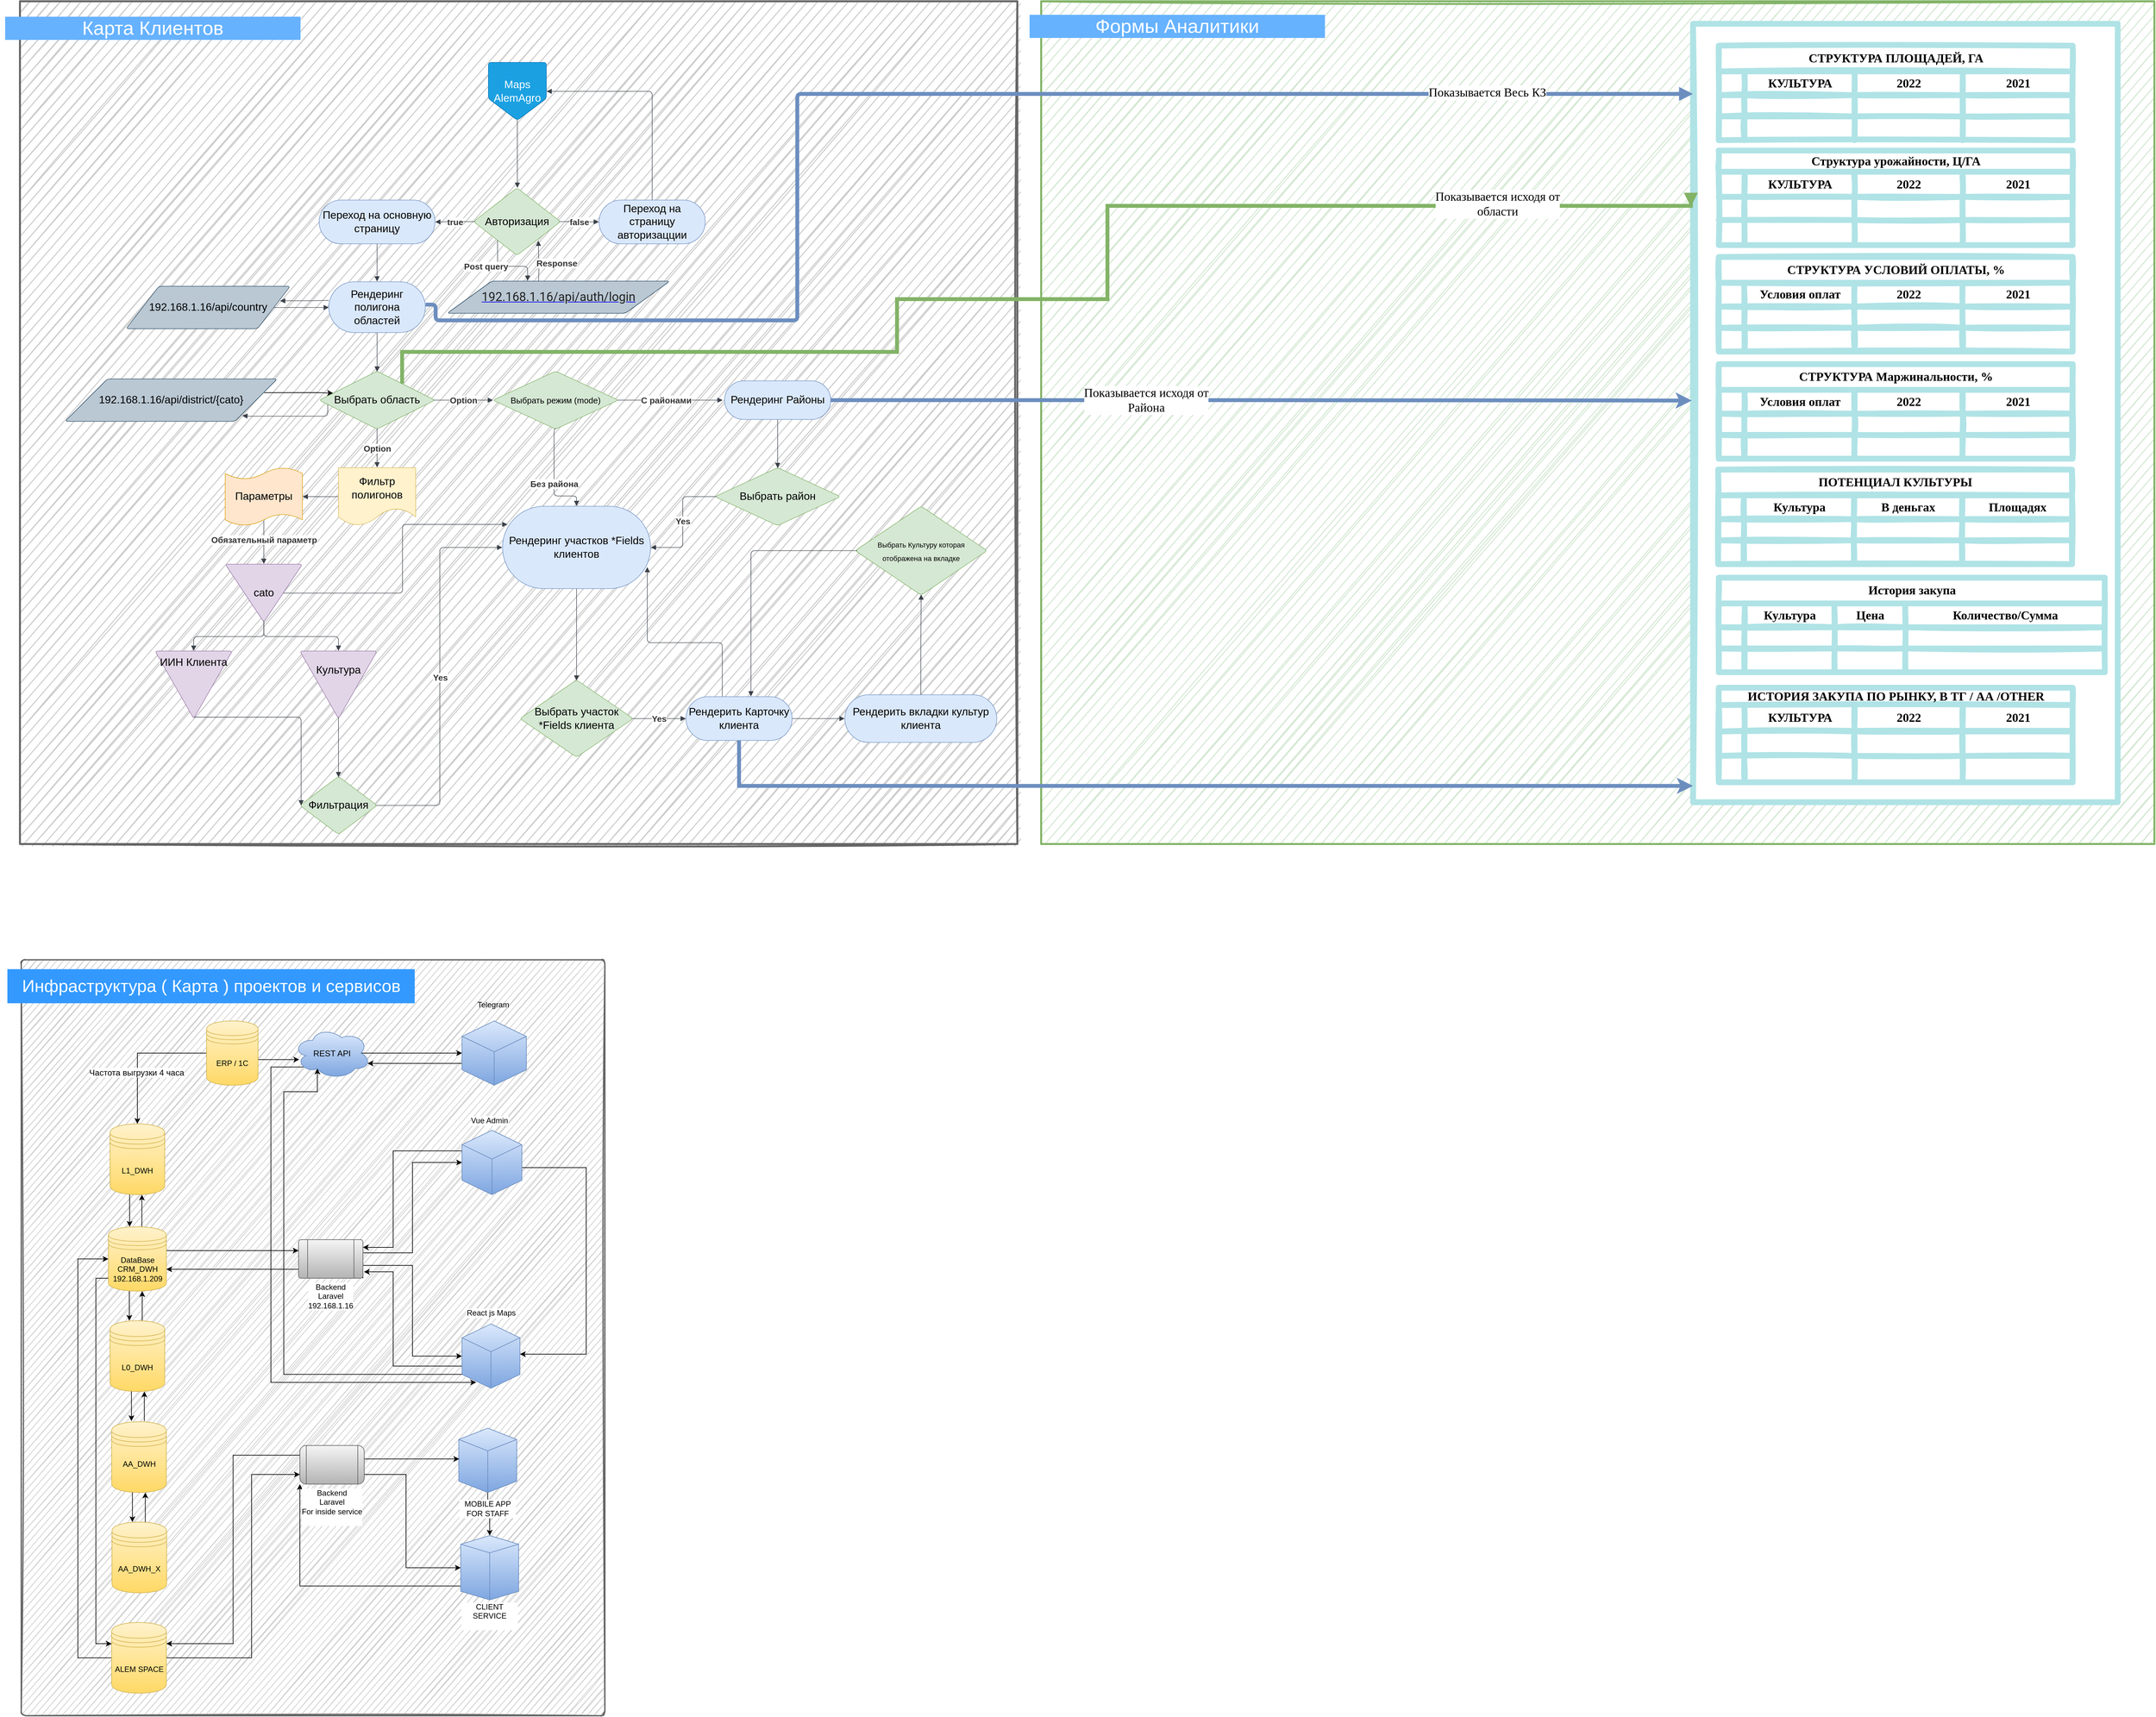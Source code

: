 <mxfile version="20.5.3" type="github">
  <diagram id="F_eXqOusW_tx_BdzpR09" name="Страница 1">
    <mxGraphModel dx="4872" dy="2153" grid="1" gridSize="10" guides="1" tooltips="1" connect="1" arrows="1" fold="1" page="1" pageScale="1" pageWidth="827" pageHeight="1169" math="0" shadow="0">
      <root>
        <mxCell id="0" />
        <mxCell id="1" parent="0" />
        <mxCell id="hUOCKfJ7S8BATBcmR8eM-150" value="" style="rounded=0;whiteSpace=wrap;html=1;glass=0;labelBackgroundColor=default;labelBorderColor=none;sketch=1;strokeWidth=3;fontFamily=Helvetica;fontSize=27;fillColor=#d5e8d4;strokeColor=#82b366;fontColor=default;" vertex="1" parent="1">
          <mxGeometry x="1587" y="125" width="1730" height="1310" as="geometry" />
        </mxCell>
        <mxCell id="hUOCKfJ7S8BATBcmR8eM-266" value="" style="rounded=0;whiteSpace=wrap;html=1;glass=0;labelBackgroundColor=none;labelBorderColor=none;sketch=1;fillStyle=solid;strokeColor=#B0E3E6;strokeWidth=9;fontFamily=Verdana;fontSize=19;fontColor=default;fillColor=default;gradientColor=none;" vertex="1" parent="1">
          <mxGeometry x="2600" y="160" width="660" height="1210" as="geometry" />
        </mxCell>
        <mxCell id="hUOCKfJ7S8BATBcmR8eM-151" value="" style="rounded=0;whiteSpace=wrap;html=1;glass=0;labelBackgroundColor=default;labelBorderColor=none;sketch=1;strokeColor=#666666;strokeWidth=3;fontFamily=Helvetica;fontSize=27;fontColor=#FCFFFE;fillColor=#CCCCCC;" vertex="1" parent="1">
          <mxGeometry y="125" width="1550" height="1310" as="geometry" />
        </mxCell>
        <mxCell id="hUOCKfJ7S8BATBcmR8eM-90" value="" style="rounded=1;whiteSpace=wrap;html=1;absoluteArcSize=1;arcSize=14;strokeWidth=2;glass=0;labelBackgroundColor=default;labelBorderColor=none;sketch=1;strokeColor=#666666;fontFamily=Helvetica;fontSize=31;fontColor=#FCFFFE;fillColor=#CCCCCC;" vertex="1" parent="1">
          <mxGeometry x="2" y="1615" width="907" height="1175" as="geometry" />
        </mxCell>
        <UserObject label="Maps AlemAgro" lucidchartObjectId="KOu8f6ks_SWx" id="bg8Pyg_J-tRumf_r9kGJ-1">
          <mxCell style="html=1;overflow=block;blockSpacing=1;whiteSpace=wrap;shape=offPageConnector;fontSize=16.7;fontColor=#ffffff;spacing=3.8;strokeColor=#006EAF;strokeOpacity=100;rounded=1;absoluteArcSize=1;arcSize=9;strokeWidth=0.8;fillColor=#1ba1e2;" parent="1" vertex="1">
            <mxGeometry x="728" y="220" width="90" height="90" as="geometry" />
          </mxCell>
        </UserObject>
        <UserObject label="" lucidchartObjectId="bPu8~T_2EXUV" id="bg8Pyg_J-tRumf_r9kGJ-2">
          <mxCell style="html=1;jettySize=18;whiteSpace=wrap;fontSize=13;strokeColor=#3a414a;strokeOpacity=100;strokeWidth=0.8;rounded=1;arcSize=12;edgeStyle=orthogonalEdgeStyle;startArrow=none;endArrow=block;endFill=1;exitX=0.5;exitY=0.987;exitPerimeter=0;" parent="1" source="bg8Pyg_J-tRumf_r9kGJ-1" edge="1">
            <mxGeometry width="100" height="100" relative="1" as="geometry">
              <Array as="points" />
              <mxPoint x="773" y="415" as="targetPoint" />
            </mxGeometry>
          </mxCell>
        </UserObject>
        <UserObject label="Авторизация" lucidchartObjectId="5Qu8kaGROW2Z" id="bg8Pyg_J-tRumf_r9kGJ-3">
          <mxCell style="html=1;overflow=block;blockSpacing=1;whiteSpace=wrap;rhombus;fontSize=16.7;spacing=3.8;strokeColor=#82b366;strokeOpacity=100;rounded=1;absoluteArcSize=1;arcSize=9;strokeWidth=0.8;fillColor=#d5e8d4;" parent="1" vertex="1">
            <mxGeometry x="705" y="415" width="135" height="105" as="geometry" />
          </mxCell>
        </UserObject>
        <UserObject label="" lucidchartObjectId="0Ru8RmxPQZqf" id="bg8Pyg_J-tRumf_r9kGJ-4">
          <mxCell style="html=1;jettySize=18;whiteSpace=wrap;fontSize=13.3;fontColor=#333333;fontStyle=1;strokeColor=#3a414a;strokeOpacity=100;strokeWidth=0.8;rounded=1;arcSize=12;edgeStyle=orthogonalEdgeStyle;startArrow=none;endArrow=block;endFill=1;exitX=0.014;exitY=0.5;exitPerimeter=0;entryX=1.002;entryY=0.5;entryPerimeter=0;" parent="1" source="bg8Pyg_J-tRumf_r9kGJ-3" target="bg8Pyg_J-tRumf_r9kGJ-6" edge="1">
            <mxGeometry width="100" height="100" relative="1" as="geometry">
              <Array as="points" />
            </mxGeometry>
          </mxCell>
        </UserObject>
        <mxCell id="bg8Pyg_J-tRumf_r9kGJ-5" value="true" style="text;html=1;resizable=0;labelBackgroundColor=default;align=center;verticalAlign=middle;fontStyle=1;fontColor=#333333;fontSize=13.3;" parent="bg8Pyg_J-tRumf_r9kGJ-4" vertex="1">
          <mxGeometry relative="1" as="geometry" />
        </mxCell>
        <UserObject label="Переход на основную страницу" lucidchartObjectId="3Ru88md6wmPW" id="bg8Pyg_J-tRumf_r9kGJ-6">
          <mxCell style="html=1;overflow=block;blockSpacing=1;whiteSpace=wrap;rounded=1;arcSize=50;fontSize=16.7;spacing=3.8;strokeColor=#6c8ebf;strokeOpacity=100;strokeWidth=0.8;fillColor=#dae8fc;" parent="1" vertex="1">
            <mxGeometry x="465" y="434" width="180" height="68" as="geometry" />
          </mxCell>
        </UserObject>
        <UserObject label="" lucidchartObjectId="cTu8FNHLPauM" id="bg8Pyg_J-tRumf_r9kGJ-7">
          <mxCell style="html=1;jettySize=18;whiteSpace=wrap;fontSize=13.3;fontColor=#333333;fontStyle=1;strokeColor=#3a414a;strokeOpacity=100;strokeWidth=0.8;rounded=1;arcSize=12;edgeStyle=orthogonalEdgeStyle;startArrow=none;endArrow=block;endFill=1;exitX=0.986;exitY=0.5;exitPerimeter=0;entryX=-0.002;entryY=0.5;entryPerimeter=0;" parent="1" source="bg8Pyg_J-tRumf_r9kGJ-3" target="bg8Pyg_J-tRumf_r9kGJ-9" edge="1">
            <mxGeometry width="100" height="100" relative="1" as="geometry">
              <Array as="points" />
            </mxGeometry>
          </mxCell>
        </UserObject>
        <mxCell id="bg8Pyg_J-tRumf_r9kGJ-8" value="false" style="text;html=1;resizable=0;labelBackgroundColor=default;align=center;verticalAlign=middle;fontStyle=1;fontColor=#333333;fontSize=13.3;" parent="bg8Pyg_J-tRumf_r9kGJ-7" vertex="1">
          <mxGeometry relative="1" as="geometry" />
        </mxCell>
        <UserObject label="Переход на страницу авторизацции" lucidchartObjectId="dTu8~P3kdail" id="bg8Pyg_J-tRumf_r9kGJ-9">
          <mxCell style="html=1;overflow=block;blockSpacing=1;whiteSpace=wrap;rounded=1;arcSize=50;fontSize=16.7;spacing=3.8;strokeColor=#6c8ebf;strokeOpacity=100;strokeWidth=0.8;fillColor=#dae8fc;" parent="1" vertex="1">
            <mxGeometry x="900" y="434" width="165" height="68" as="geometry" />
          </mxCell>
        </UserObject>
        <UserObject label="" lucidchartObjectId="hTu8ypnSkT5x" id="bg8Pyg_J-tRumf_r9kGJ-10">
          <mxCell style="html=1;jettySize=18;whiteSpace=wrap;fontSize=13;strokeColor=#3a414a;strokeOpacity=100;strokeWidth=0.8;rounded=1;arcSize=12;edgeStyle=orthogonalEdgeStyle;startArrow=none;endArrow=block;endFill=1;exitX=0.5;exitY=-0.006;exitPerimeter=0;entryX=1.004;entryY=0.5;entryPerimeter=0;" parent="1" source="bg8Pyg_J-tRumf_r9kGJ-9" target="bg8Pyg_J-tRumf_r9kGJ-1" edge="1">
            <mxGeometry width="100" height="100" relative="1" as="geometry">
              <Array as="points" />
            </mxGeometry>
          </mxCell>
        </UserObject>
        <UserObject label="&lt;div style=&quot;display: flex; justify-content: center; text-align: center; align-items: baseline; font-size: 19px; line-height: 1.25; margin-top: -2px;&quot;&gt;&lt;span style=&quot;font-size: 19px;&quot;&gt;&lt;a href=&quot;http://192.168.1.16/api/auth/login&quot; style=&quot;font-size: 19px;&quot;&gt;&lt;span style=&quot;font-size: 19px; color: rgb(33, 33, 33); font-family: Roboto;&quot;&gt;192.168.1.16/api/auth/login&lt;/span&gt;&lt;/a&gt;&lt;/span&gt;&lt;/div&gt;" lucidchartObjectId="aUu8LuC2Al4D" id="bg8Pyg_J-tRumf_r9kGJ-11">
          <mxCell style="html=1;overflow=block;blockSpacing=1;whiteSpace=wrap;shape=parallelogram;perimeter=parallelogramPerimeter;anchorPointDirection=0;fontSize=19;fontFamily=Roboto;spacing=3.8;strokeColor=#23445d;strokeOpacity=100;rounded=1;absoluteArcSize=1;arcSize=9;strokeWidth=0.8;fillColor=#bac8d3;" parent="1" vertex="1">
            <mxGeometry x="664" y="560" width="346" height="50" as="geometry" />
          </mxCell>
        </UserObject>
        <UserObject label="" lucidchartObjectId="RWu8V0IJfX_E" id="bg8Pyg_J-tRumf_r9kGJ-12">
          <mxCell style="html=1;jettySize=18;whiteSpace=wrap;fontSize=13;strokeColor=#3a414a;strokeOpacity=100;strokeWidth=0.8;rounded=1;arcSize=12;edgeStyle=orthogonalEdgeStyle;startArrow=none;endArrow=block;endFill=1;exitX=0.5;exitY=1.006;exitPerimeter=0;entryX=0.5;entryY=-0.005;entryPerimeter=0;" parent="1" source="bg8Pyg_J-tRumf_r9kGJ-6" target="bg8Pyg_J-tRumf_r9kGJ-13" edge="1">
            <mxGeometry width="100" height="100" relative="1" as="geometry">
              <Array as="points" />
            </mxGeometry>
          </mxCell>
        </UserObject>
        <UserObject label="Рендеринг полигона областей" lucidchartObjectId="SWu8Hs5xvLpz" id="bg8Pyg_J-tRumf_r9kGJ-13">
          <mxCell style="html=1;overflow=block;blockSpacing=1;whiteSpace=wrap;rounded=1;arcSize=50;fontSize=16.7;spacing=3.8;strokeColor=#6c8ebf;strokeOpacity=100;strokeWidth=0.8;fillColor=#dae8fc;" parent="1" vertex="1">
            <mxGeometry x="480" y="561" width="150" height="79" as="geometry" />
          </mxCell>
        </UserObject>
        <UserObject label="" lucidchartObjectId="8Xu8h2_r~jVX" id="bg8Pyg_J-tRumf_r9kGJ-14">
          <mxCell style="html=1;jettySize=18;whiteSpace=wrap;fontSize=13;strokeColor=#3a414a;strokeOpacity=100;strokeWidth=0.8;rounded=1;arcSize=12;edgeStyle=orthogonalEdgeStyle;startArrow=none;endArrow=block;endFill=1;entryX=0.938;entryY=0.343;entryDx=0;entryDy=0;entryPerimeter=0;" parent="1" target="bg8Pyg_J-tRumf_r9kGJ-15" edge="1">
            <mxGeometry width="100" height="100" relative="1" as="geometry">
              <Array as="points" />
              <mxPoint x="480" y="590" as="sourcePoint" />
              <mxPoint x="394.5" y="596.0" as="targetPoint" />
            </mxGeometry>
          </mxCell>
        </UserObject>
        <UserObject label="192.168.1.16/api/country" lucidchartObjectId=".Xu8V3-QE3XB" id="bg8Pyg_J-tRumf_r9kGJ-15">
          <mxCell style="html=1;overflow=block;blockSpacing=1;whiteSpace=wrap;shape=parallelogram;perimeter=parallelogramPerimeter;anchorPointDirection=0;fontSize=16.7;spacing=3.8;strokeColor=#23445d;strokeOpacity=100;rounded=1;absoluteArcSize=1;arcSize=9;strokeWidth=0.8;fillColor=#bac8d3;" parent="1" vertex="1">
            <mxGeometry x="165" y="568" width="255" height="66" as="geometry" />
          </mxCell>
        </UserObject>
        <UserObject label="" lucidchartObjectId="J0u87mBqmTa9" id="bg8Pyg_J-tRumf_r9kGJ-16">
          <mxCell style="html=1;jettySize=18;whiteSpace=wrap;fontSize=13;strokeColor=#3a414a;strokeOpacity=100;strokeWidth=0.8;rounded=1;arcSize=12;edgeStyle=orthogonalEdgeStyle;startArrow=none;endArrow=block;endFill=1;exitX=0.5;exitY=1.005;exitPerimeter=0;entryX=0.5;entryY=0.008;entryPerimeter=0;" parent="1" source="bg8Pyg_J-tRumf_r9kGJ-13" target="bg8Pyg_J-tRumf_r9kGJ-17" edge="1">
            <mxGeometry width="100" height="100" relative="1" as="geometry">
              <Array as="points" />
            </mxGeometry>
          </mxCell>
        </UserObject>
        <UserObject label="Выбрать область" lucidchartObjectId="Q0u8vRfHtHEh" id="bg8Pyg_J-tRumf_r9kGJ-17">
          <mxCell style="html=1;overflow=block;blockSpacing=1;whiteSpace=wrap;rhombus;fontSize=16.7;spacing=3.8;strokeColor=#82b366;strokeOpacity=100;rounded=1;absoluteArcSize=1;arcSize=9;strokeWidth=0.8;fillColor=#d5e8d4;" parent="1" vertex="1">
            <mxGeometry x="465" y="700" width="180" height="90" as="geometry" />
          </mxCell>
        </UserObject>
        <UserObject label="" lucidchartObjectId="f1u8z5bGbhZ8" id="bg8Pyg_J-tRumf_r9kGJ-18">
          <mxCell style="html=1;jettySize=18;whiteSpace=wrap;fontSize=13;strokeColor=#3a414a;strokeOpacity=100;strokeWidth=0.8;rounded=1;arcSize=12;edgeStyle=orthogonalEdgeStyle;startArrow=none;endArrow=block;endFill=1;exitX=0.013;exitY=0.5;exitPerimeter=0;entryX=0.835;entryY=0.867;entryDx=0;entryDy=0;entryPerimeter=0;" parent="1" target="bg8Pyg_J-tRumf_r9kGJ-19" edge="1">
            <mxGeometry width="100" height="100" relative="1" as="geometry">
              <Array as="points">
                <mxPoint x="478" y="770" />
                <mxPoint x="358" y="770" />
              </Array>
              <mxPoint x="478.34" y="752" as="sourcePoint" />
              <mxPoint x="398" y="752" as="targetPoint" />
            </mxGeometry>
          </mxCell>
        </UserObject>
        <mxCell id="hUOCKfJ7S8BATBcmR8eM-149" style="edgeStyle=orthogonalEdgeStyle;rounded=0;orthogonalLoop=1;jettySize=auto;html=1;exitX=1;exitY=0.25;exitDx=0;exitDy=0;fontFamily=Helvetica;fontSize=27;fontColor=#FCFFFE;entryX=0.12;entryY=0.379;entryDx=0;entryDy=0;entryPerimeter=0;" edge="1" parent="1" target="bg8Pyg_J-tRumf_r9kGJ-17">
          <mxGeometry relative="1" as="geometry">
            <mxPoint x="379.667" y="733.333" as="sourcePoint" />
            <mxPoint x="463.0" y="748.0" as="targetPoint" />
            <Array as="points">
              <mxPoint x="463" y="733" />
            </Array>
          </mxGeometry>
        </mxCell>
        <UserObject label="192.168.1.16/api/district/{cato}" lucidchartObjectId="h1u8Kbd6VC1K" id="bg8Pyg_J-tRumf_r9kGJ-19">
          <mxCell style="html=1;overflow=block;blockSpacing=1;whiteSpace=wrap;shape=parallelogram;perimeter=parallelogramPerimeter;anchorPointDirection=0;fontSize=16.7;spacing=3.8;strokeColor=#23445d;strokeOpacity=100;rounded=1;absoluteArcSize=1;arcSize=9;strokeWidth=0.8;fillColor=#bac8d3;" parent="1" vertex="1">
            <mxGeometry x="70" y="712" width="330" height="66" as="geometry" />
          </mxCell>
        </UserObject>
        <UserObject label="Рендеринг участков *Fields клиентов" lucidchartObjectId="q3u8~.Xyy9ml" id="bg8Pyg_J-tRumf_r9kGJ-20">
          <mxCell style="html=1;overflow=block;blockSpacing=1;whiteSpace=wrap;rounded=1;arcSize=50;fontSize=16.7;spacing=3.8;strokeColor=#6c8ebf;strokeOpacity=100;strokeWidth=0.8;fillColor=#dae8fc;" parent="1" vertex="1">
            <mxGeometry x="750" y="910" width="230" height="128" as="geometry" />
          </mxCell>
        </UserObject>
        <UserObject label="" lucidchartObjectId="m5u8JWj~k-.j" id="bg8Pyg_J-tRumf_r9kGJ-21">
          <mxCell style="html=1;jettySize=18;whiteSpace=wrap;fontSize=13.3;fontColor=#333333;fontStyle=1;strokeColor=#3a414a;strokeOpacity=100;strokeWidth=0.8;rounded=1;arcSize=12;edgeStyle=orthogonalEdgeStyle;startArrow=none;endArrow=block;endFill=1;exitX=0.987;exitY=0.5;exitPerimeter=0;" parent="1" source="bg8Pyg_J-tRumf_r9kGJ-17" edge="1">
            <mxGeometry width="100" height="100" relative="1" as="geometry">
              <Array as="points" />
              <mxPoint x="735" y="745" as="targetPoint" />
            </mxGeometry>
          </mxCell>
        </UserObject>
        <mxCell id="bg8Pyg_J-tRumf_r9kGJ-22" value="Option" style="text;html=1;resizable=0;labelBackgroundColor=default;align=center;verticalAlign=middle;fontStyle=1;fontColor=#333333;fontSize=13.3;" parent="bg8Pyg_J-tRumf_r9kGJ-21" vertex="1">
          <mxGeometry relative="1" as="geometry" />
        </mxCell>
        <UserObject label="" lucidchartObjectId="w6u8FMIezxn0" id="bg8Pyg_J-tRumf_r9kGJ-23">
          <mxCell style="html=1;jettySize=18;whiteSpace=wrap;fontSize=13;strokeColor=#3a414a;strokeOpacity=100;strokeWidth=0.8;rounded=1;arcSize=12;edgeStyle=orthogonalEdgeStyle;startArrow=none;endArrow=block;endFill=1;entryX=0.5;entryY=-0.003;entryPerimeter=0;" parent="1" target="bg8Pyg_J-tRumf_r9kGJ-20" edge="1">
            <mxGeometry width="100" height="100" relative="1" as="geometry">
              <Array as="points">
                <mxPoint x="830" y="790" />
                <mxPoint x="830" y="894" />
                <mxPoint x="865" y="894" />
              </Array>
              <mxPoint x="833" y="790" as="sourcePoint" />
            </mxGeometry>
          </mxCell>
        </UserObject>
        <mxCell id="bg8Pyg_J-tRumf_r9kGJ-24" value="Без района" style="text;html=1;resizable=0;labelBackgroundColor=default;align=center;verticalAlign=middle;fontStyle=1;fontColor=#333333;fontSize=13.3;" parent="bg8Pyg_J-tRumf_r9kGJ-23" vertex="1">
          <mxGeometry x="0.119" relative="1" as="geometry" />
        </mxCell>
        <mxCell id="bg8Pyg_J-tRumf_r9kGJ-73" style="edgeStyle=orthogonalEdgeStyle;rounded=0;orthogonalLoop=1;jettySize=auto;html=1;exitX=1;exitY=0.5;exitDx=0;exitDy=0;fontSize=13;fillColor=#dae8fc;strokeColor=#6c8ebf;strokeWidth=6;entryX=-0.003;entryY=0.484;entryDx=0;entryDy=0;entryPerimeter=0;" parent="1" source="bg8Pyg_J-tRumf_r9kGJ-25" target="hUOCKfJ7S8BATBcmR8eM-266" edge="1">
          <mxGeometry relative="1" as="geometry">
            <mxPoint x="1940" y="530" as="targetPoint" />
          </mxGeometry>
        </mxCell>
        <UserObject label="Рендеринг Районы" lucidchartObjectId="N7u8M3~hmuSh" id="bg8Pyg_J-tRumf_r9kGJ-25">
          <mxCell style="html=1;overflow=block;blockSpacing=1;whiteSpace=wrap;rounded=1;arcSize=50;fontSize=16.7;spacing=3.8;strokeColor=#6c8ebf;strokeOpacity=100;strokeWidth=0.8;fillColor=#dae8fc;" parent="1" vertex="1">
            <mxGeometry x="1095" y="715" width="165" height="60" as="geometry" />
          </mxCell>
        </UserObject>
        <UserObject label="" lucidchartObjectId="S7u8.07E5Mgf" id="bg8Pyg_J-tRumf_r9kGJ-26">
          <mxCell style="html=1;jettySize=18;whiteSpace=wrap;fontSize=13;strokeColor=#3a414a;strokeOpacity=100;strokeWidth=0.8;rounded=1;arcSize=12;edgeStyle=orthogonalEdgeStyle;startArrow=none;endArrow=block;endFill=1;" parent="1" edge="1">
            <mxGeometry width="100" height="100" relative="1" as="geometry">
              <Array as="points" />
              <mxPoint x="915" y="745" as="sourcePoint" />
              <mxPoint x="1092" y="745" as="targetPoint" />
            </mxGeometry>
          </mxCell>
        </UserObject>
        <mxCell id="bg8Pyg_J-tRumf_r9kGJ-27" value="С районами" style="text;html=1;resizable=0;labelBackgroundColor=default;align=center;verticalAlign=middle;fontStyle=1;fontColor=#333333;fontSize=13.3;" parent="bg8Pyg_J-tRumf_r9kGJ-26" vertex="1">
          <mxGeometry relative="1" as="geometry" />
        </mxCell>
        <UserObject label="&lt;font style=&quot;font-size: 13px;&quot;&gt;Выбрать режим (mode)&lt;/font&gt;" lucidchartObjectId=".9u8wHo6TRY7" id="bg8Pyg_J-tRumf_r9kGJ-28">
          <mxCell style="html=1;overflow=block;blockSpacing=1;whiteSpace=wrap;rhombus;fontSize=16.7;spacing=3.8;strokeColor=#82b366;strokeOpacity=100;rounded=1;absoluteArcSize=1;arcSize=9;strokeWidth=0.8;fillColor=#d5e8d4;" parent="1" vertex="1">
            <mxGeometry x="735" y="700" width="195" height="90" as="geometry" />
          </mxCell>
        </UserObject>
        <UserObject label="" lucidchartObjectId="M_u8_9pAlVY6" id="bg8Pyg_J-tRumf_r9kGJ-29">
          <mxCell style="html=1;jettySize=18;whiteSpace=wrap;fontSize=13;strokeColor=#3a414a;strokeOpacity=100;strokeWidth=0.8;rounded=1;arcSize=12;edgeStyle=orthogonalEdgeStyle;startArrow=none;endArrow=block;endFill=1;exitX=0.5;exitY=1.006;exitPerimeter=0;entryX=0.5;entryY=0.007;entryPerimeter=0;" parent="1" source="bg8Pyg_J-tRumf_r9kGJ-25" target="bg8Pyg_J-tRumf_r9kGJ-30" edge="1">
            <mxGeometry width="100" height="100" relative="1" as="geometry">
              <Array as="points" />
            </mxGeometry>
          </mxCell>
        </UserObject>
        <UserObject label="Выбрать район" lucidchartObjectId="N_u8Qd5MUmkM" id="bg8Pyg_J-tRumf_r9kGJ-30">
          <mxCell style="html=1;overflow=block;blockSpacing=1;whiteSpace=wrap;rhombus;fontSize=16.7;spacing=3.8;strokeColor=#82b366;strokeOpacity=100;rounded=1;absoluteArcSize=1;arcSize=9;strokeWidth=0.8;fillColor=#d5e8d4;" parent="1" vertex="1">
            <mxGeometry x="1080" y="850" width="195" height="90" as="geometry" />
          </mxCell>
        </UserObject>
        <UserObject label="" lucidchartObjectId="b.u8vefpFYG_" id="bg8Pyg_J-tRumf_r9kGJ-31">
          <mxCell style="html=1;jettySize=18;whiteSpace=wrap;fontSize=13.3;fontColor=#333333;fontStyle=1;strokeColor=#3a414a;strokeOpacity=100;strokeWidth=0.8;rounded=1;arcSize=12;edgeStyle=orthogonalEdgeStyle;startArrow=none;endArrow=block;endFill=1;exitX=0.013;exitY=0.5;exitPerimeter=0;entryX=1.002;entryY=0.5;entryPerimeter=0;" parent="1" source="bg8Pyg_J-tRumf_r9kGJ-30" target="bg8Pyg_J-tRumf_r9kGJ-20" edge="1">
            <mxGeometry width="100" height="100" relative="1" as="geometry">
              <Array as="points" />
            </mxGeometry>
          </mxCell>
        </UserObject>
        <mxCell id="bg8Pyg_J-tRumf_r9kGJ-32" value="Yes" style="text;html=1;resizable=0;labelBackgroundColor=default;align=center;verticalAlign=middle;fontStyle=1;fontColor=#333333;fontSize=13.3;" parent="bg8Pyg_J-tRumf_r9kGJ-31" vertex="1">
          <mxGeometry relative="1" as="geometry" />
        </mxCell>
        <UserObject label="" lucidchartObjectId="T.u8U4xdhjO7" id="bg8Pyg_J-tRumf_r9kGJ-33">
          <mxCell style="html=1;jettySize=18;whiteSpace=wrap;fontSize=13.3;fontColor=#333333;fontStyle=1;strokeColor=#3a414a;strokeOpacity=100;strokeWidth=0.8;rounded=1;arcSize=12;edgeStyle=orthogonalEdgeStyle;startArrow=none;endArrow=block;endFill=1;exitX=0.5;exitY=0.992;exitPerimeter=0;entryX=0.5;entryY=-0.004;entryPerimeter=0;" parent="1" source="bg8Pyg_J-tRumf_r9kGJ-17" target="bg8Pyg_J-tRumf_r9kGJ-35" edge="1">
            <mxGeometry width="100" height="100" relative="1" as="geometry">
              <Array as="points" />
            </mxGeometry>
          </mxCell>
        </UserObject>
        <mxCell id="bg8Pyg_J-tRumf_r9kGJ-34" value="Option" style="text;html=1;resizable=0;labelBackgroundColor=default;align=center;verticalAlign=middle;fontStyle=1;fontColor=#333333;fontSize=13.3;" parent="bg8Pyg_J-tRumf_r9kGJ-33" vertex="1">
          <mxGeometry relative="1" as="geometry" />
        </mxCell>
        <UserObject label="Фильтр полигонов" lucidchartObjectId="9.u8eTIW8WP4" id="bg8Pyg_J-tRumf_r9kGJ-35">
          <mxCell style="html=1;overflow=block;blockSpacing=1;whiteSpace=wrap;shape=document;boundedLbl=1;fontSize=16.7;spacing=3.8;strokeColor=#d6b656;strokeOpacity=100;rounded=1;absoluteArcSize=1;arcSize=9;strokeWidth=0.8;fillColor=#fff2cc;" parent="1" vertex="1">
            <mxGeometry x="495" y="850" width="120" height="90" as="geometry" />
          </mxCell>
        </UserObject>
        <UserObject label="" lucidchartObjectId="G~u8EH1jkvo7" id="bg8Pyg_J-tRumf_r9kGJ-36">
          <mxCell style="html=1;jettySize=18;whiteSpace=wrap;fontSize=13;strokeColor=#3a414a;strokeOpacity=100;strokeWidth=0.8;rounded=1;arcSize=12;edgeStyle=orthogonalEdgeStyle;startArrow=none;endArrow=block;endFill=1;exitX=-0.003;exitY=0.501;exitPerimeter=0;entryX=1.003;entryY=0.5;entryPerimeter=0;" parent="1" source="bg8Pyg_J-tRumf_r9kGJ-35" target="bg8Pyg_J-tRumf_r9kGJ-37" edge="1">
            <mxGeometry width="100" height="100" relative="1" as="geometry">
              <Array as="points" />
            </mxGeometry>
          </mxCell>
        </UserObject>
        <UserObject label="Параметры" lucidchartObjectId="N~u82tr9~a8M" id="bg8Pyg_J-tRumf_r9kGJ-37">
          <mxCell style="html=1;overflow=block;blockSpacing=1;whiteSpace=wrap;shape=tape;size=0.2;fontSize=16.7;spacing=3.8;strokeColor=#d79b00;strokeOpacity=100;rounded=1;absoluteArcSize=1;arcSize=9;strokeWidth=0.8;fillColor=#ffe6cc;" parent="1" vertex="1">
            <mxGeometry x="319" y="850" width="120" height="90" as="geometry" />
          </mxCell>
        </UserObject>
        <UserObject label="" lucidchartObjectId="Eav8j-rSlvJ-" id="bg8Pyg_J-tRumf_r9kGJ-38">
          <mxCell style="html=1;jettySize=18;whiteSpace=wrap;fontSize=13;strokeColor=#3a414a;strokeOpacity=100;strokeWidth=0.8;rounded=1;arcSize=12;edgeStyle=orthogonalEdgeStyle;startArrow=none;endArrow=block;endFill=1;exitX=0.5;exitY=0.919;exitPerimeter=0;entryX=0.5;entryY=-0.004;entryPerimeter=0;" parent="1" source="bg8Pyg_J-tRumf_r9kGJ-37" target="bg8Pyg_J-tRumf_r9kGJ-40" edge="1">
            <mxGeometry width="100" height="100" relative="1" as="geometry">
              <Array as="points" />
            </mxGeometry>
          </mxCell>
        </UserObject>
        <mxCell id="bg8Pyg_J-tRumf_r9kGJ-39" value="Обязательный параметр" style="text;html=1;resizable=0;labelBackgroundColor=default;align=center;verticalAlign=middle;fontStyle=1;fontColor=#333333;fontSize=13.3;" parent="bg8Pyg_J-tRumf_r9kGJ-38" vertex="1">
          <mxGeometry x="-0.133" relative="1" as="geometry" />
        </mxCell>
        <UserObject label="cato" lucidchartObjectId="Yav8rBR4BSpw" id="bg8Pyg_J-tRumf_r9kGJ-40">
          <mxCell style="html=1;overflow=block;blockSpacing=1;whiteSpace=wrap;triangle;direction=south;anchorPointDirection=0;fontSize=16.7;spacing=3.8;strokeColor=#9673a6;strokeOpacity=100;rounded=1;absoluteArcSize=1;arcSize=9;strokeWidth=0.8;fillColor=#e1d5e7;" parent="1" vertex="1">
            <mxGeometry x="319" y="1000" width="120" height="90" as="geometry" />
          </mxCell>
        </UserObject>
        <UserObject label="" lucidchartObjectId="Zbv8mV5PQHVF" id="bg8Pyg_J-tRumf_r9kGJ-41">
          <mxCell style="html=1;jettySize=18;whiteSpace=wrap;fontSize=13;strokeColor=#3a414a;strokeOpacity=100;strokeWidth=0.8;rounded=1;arcSize=12;edgeStyle=orthogonalEdgeStyle;startArrow=none;endArrow=block;endFill=1;exitX=0.5;exitY=0.977;exitPerimeter=0;entryX=0.5;entryY=-0.003;entryPerimeter=0;" parent="1" source="bg8Pyg_J-tRumf_r9kGJ-40" target="bg8Pyg_J-tRumf_r9kGJ-42" edge="1">
            <mxGeometry width="100" height="100" relative="1" as="geometry">
              <Array as="points" />
            </mxGeometry>
          </mxCell>
        </UserObject>
        <UserObject label="ИИН Клиента" lucidchartObjectId="2bv8BKH-97nV" id="bg8Pyg_J-tRumf_r9kGJ-42">
          <mxCell style="html=1;overflow=block;blockSpacing=1;whiteSpace=wrap;triangle;direction=south;anchorPointDirection=0;fontSize=16.7;spacing=3.8;strokeColor=#9673a6;strokeOpacity=100;rounded=1;absoluteArcSize=1;arcSize=9;strokeWidth=0.8;fillColor=#e1d5e7;spacingTop=-70;" parent="1" vertex="1">
            <mxGeometry x="210" y="1135" width="120" height="105" as="geometry" />
          </mxCell>
        </UserObject>
        <UserObject label="" lucidchartObjectId="Odv891MZC.Bs" id="bg8Pyg_J-tRumf_r9kGJ-43">
          <mxCell style="html=1;jettySize=18;whiteSpace=wrap;fontSize=13;strokeColor=#3a414a;strokeOpacity=100;strokeWidth=0.8;rounded=1;arcSize=12;edgeStyle=orthogonalEdgeStyle;startArrow=none;endArrow=block;endFill=1;exitX=0.5;exitY=0.977;exitPerimeter=0;entryX=0.5;entryY=-0.003;entryPerimeter=0;" parent="1" source="bg8Pyg_J-tRumf_r9kGJ-40" target="bg8Pyg_J-tRumf_r9kGJ-44" edge="1">
            <mxGeometry width="100" height="100" relative="1" as="geometry">
              <Array as="points" />
            </mxGeometry>
          </mxCell>
        </UserObject>
        <UserObject label="Культура" lucidchartObjectId="Qdv8MDxLbgJI" id="bg8Pyg_J-tRumf_r9kGJ-44">
          <mxCell style="html=1;overflow=block;blockSpacing=1;whiteSpace=wrap;triangle;direction=south;anchorPointDirection=0;fontSize=16.7;spacing=3.8;strokeColor=#9673a6;strokeOpacity=100;rounded=1;absoluteArcSize=1;arcSize=9;strokeWidth=0.8;fillColor=#e1d5e7;spacingTop=-45;" parent="1" vertex="1">
            <mxGeometry x="435" y="1135" width="120" height="105" as="geometry" />
          </mxCell>
        </UserObject>
        <UserObject label="" lucidchartObjectId="ofv86RxxAUl1" id="bg8Pyg_J-tRumf_r9kGJ-45">
          <mxCell style="html=1;jettySize=18;whiteSpace=wrap;fontSize=13;strokeColor=#3a414a;strokeOpacity=100;strokeWidth=0.8;rounded=1;arcSize=12;edgeStyle=orthogonalEdgeStyle;startArrow=none;endArrow=block;endFill=1;exitX=0.5;exitY=0.979;exitPerimeter=0;entryX=0.5;entryY=0.012;entryPerimeter=0;" parent="1" source="bg8Pyg_J-tRumf_r9kGJ-44" target="bg8Pyg_J-tRumf_r9kGJ-46" edge="1">
            <mxGeometry width="100" height="100" relative="1" as="geometry">
              <Array as="points" />
            </mxGeometry>
          </mxCell>
        </UserObject>
        <UserObject label="Фильтрация" lucidchartObjectId="vfv8MP3mZ8LD" id="bg8Pyg_J-tRumf_r9kGJ-46">
          <mxCell style="html=1;overflow=block;blockSpacing=1;whiteSpace=wrap;rhombus;fontSize=16.7;spacing=3.8;strokeColor=#82b366;strokeOpacity=100;rounded=1;absoluteArcSize=1;arcSize=9;strokeWidth=0.8;fillColor=#d5e8d4;" parent="1" vertex="1">
            <mxGeometry x="435" y="1330" width="120" height="90" as="geometry" />
          </mxCell>
        </UserObject>
        <UserObject label="" lucidchartObjectId="Sfv8q0s-UP.2" id="bg8Pyg_J-tRumf_r9kGJ-47">
          <mxCell style="html=1;jettySize=18;whiteSpace=wrap;fontSize=13;strokeColor=#3a414a;strokeOpacity=100;strokeWidth=0.8;rounded=1;arcSize=12;edgeStyle=orthogonalEdgeStyle;startArrow=none;endArrow=block;endFill=1;exitX=0.5;exitY=0.979;exitPerimeter=0;entryX=0.016;entryY=0.5;entryPerimeter=0;" parent="1" source="bg8Pyg_J-tRumf_r9kGJ-42" target="bg8Pyg_J-tRumf_r9kGJ-46" edge="1">
            <mxGeometry width="100" height="100" relative="1" as="geometry">
              <Array as="points" />
            </mxGeometry>
          </mxCell>
        </UserObject>
        <UserObject label="" lucidchartObjectId="jgv8_sLY5bhL" id="bg8Pyg_J-tRumf_r9kGJ-48">
          <mxCell style="html=1;jettySize=18;whiteSpace=wrap;fontSize=13.3;fontColor=#333333;fontStyle=1;strokeColor=#3a414a;strokeOpacity=100;strokeWidth=0.8;rounded=1;arcSize=12;edgeStyle=orthogonalEdgeStyle;startArrow=none;endArrow=block;endFill=1;exitX=0.984;exitY=0.5;exitPerimeter=0;entryX=-0.002;entryY=0.5;entryPerimeter=0;" parent="1" source="bg8Pyg_J-tRumf_r9kGJ-46" target="bg8Pyg_J-tRumf_r9kGJ-20" edge="1">
            <mxGeometry width="100" height="100" relative="1" as="geometry">
              <Array as="points" />
            </mxGeometry>
          </mxCell>
        </UserObject>
        <mxCell id="bg8Pyg_J-tRumf_r9kGJ-49" value="Yes" style="text;html=1;resizable=0;labelBackgroundColor=default;align=center;verticalAlign=middle;fontStyle=1;fontColor=#333333;fontSize=13.3;" parent="bg8Pyg_J-tRumf_r9kGJ-48" vertex="1">
          <mxGeometry relative="1" as="geometry" />
        </mxCell>
        <UserObject label="" lucidchartObjectId="5iv8PzStMCP7" id="bg8Pyg_J-tRumf_r9kGJ-50">
          <mxCell style="html=1;jettySize=18;whiteSpace=wrap;fontSize=13;strokeColor=#3a414a;strokeOpacity=100;strokeWidth=0.8;rounded=1;arcSize=12;edgeStyle=orthogonalEdgeStyle;startArrow=none;endArrow=block;endFill=1;exitX=0.5;exitY=1.003;exitPerimeter=0;entryX=0.5;entryY=0.008;entryPerimeter=0;" parent="1" source="bg8Pyg_J-tRumf_r9kGJ-20" target="bg8Pyg_J-tRumf_r9kGJ-51" edge="1">
            <mxGeometry width="100" height="100" relative="1" as="geometry">
              <Array as="points" />
            </mxGeometry>
          </mxCell>
        </UserObject>
        <UserObject label="Выбрать участок *Fields клиента" lucidchartObjectId="7iv8IuhZvb57" id="bg8Pyg_J-tRumf_r9kGJ-51">
          <mxCell style="html=1;overflow=block;blockSpacing=1;whiteSpace=wrap;rhombus;fontSize=16.7;spacing=3.8;strokeColor=#82b366;strokeOpacity=100;rounded=1;absoluteArcSize=1;arcSize=9;strokeWidth=0.8;fillColor=#d5e8d4;" parent="1" vertex="1">
            <mxGeometry x="777" y="1180" width="176" height="120" as="geometry" />
          </mxCell>
        </UserObject>
        <UserObject label="" lucidchartObjectId="ACw81MFt.3sZ" id="bg8Pyg_J-tRumf_r9kGJ-52">
          <mxCell style="html=1;jettySize=18;whiteSpace=wrap;fontSize=13.3;fontColor=#333333;fontStyle=1;strokeColor=#3a414a;strokeOpacity=100;strokeWidth=0.8;rounded=1;arcSize=12;edgeStyle=orthogonalEdgeStyle;startArrow=none;endArrow=block;endFill=1;exitX=0.989;exitY=0.5;exitPerimeter=0;entryX=-0.002;entryY=0.5;entryPerimeter=0;" parent="1" source="bg8Pyg_J-tRumf_r9kGJ-51" target="bg8Pyg_J-tRumf_r9kGJ-54" edge="1">
            <mxGeometry width="100" height="100" relative="1" as="geometry">
              <Array as="points" />
            </mxGeometry>
          </mxCell>
        </UserObject>
        <mxCell id="bg8Pyg_J-tRumf_r9kGJ-53" value="Yes" style="text;html=1;resizable=0;labelBackgroundColor=default;align=center;verticalAlign=middle;fontStyle=1;fontColor=#333333;fontSize=13.3;" parent="bg8Pyg_J-tRumf_r9kGJ-52" vertex="1">
          <mxGeometry relative="1" as="geometry" />
        </mxCell>
        <mxCell id="bg8Pyg_J-tRumf_r9kGJ-80" value="" style="edgeStyle=orthogonalEdgeStyle;rounded=0;orthogonalLoop=1;jettySize=auto;html=1;fontSize=11;strokeWidth=6;fillColor=#dae8fc;strokeColor=#6c8ebf;entryX=0;entryY=0.979;entryDx=0;entryDy=0;entryPerimeter=0;" parent="1" source="bg8Pyg_J-tRumf_r9kGJ-54" target="hUOCKfJ7S8BATBcmR8eM-266" edge="1">
          <mxGeometry relative="1" as="geometry">
            <Array as="points">
              <mxPoint x="1117" y="1345" />
            </Array>
            <mxPoint x="1730" y="1345.0" as="targetPoint" />
          </mxGeometry>
        </mxCell>
        <UserObject label="Рендерить Карточку клиента" lucidchartObjectId="CCw8HS3ODLu1" id="bg8Pyg_J-tRumf_r9kGJ-54">
          <mxCell style="html=1;overflow=block;blockSpacing=1;whiteSpace=wrap;rounded=1;arcSize=50;fontSize=16.7;spacing=3.8;strokeColor=#6c8ebf;strokeOpacity=100;strokeWidth=0.8;fillColor=#dae8fc;" parent="1" vertex="1">
            <mxGeometry x="1035" y="1206" width="165" height="68" as="geometry" />
          </mxCell>
        </UserObject>
        <UserObject label="" lucidchartObjectId="6Cw8z2jwHEy_" id="bg8Pyg_J-tRumf_r9kGJ-55">
          <mxCell style="html=1;jettySize=18;whiteSpace=wrap;fontSize=13;strokeColor=#3a414a;strokeOpacity=100;strokeWidth=0.8;rounded=1;arcSize=12;edgeStyle=orthogonalEdgeStyle;startArrow=none;endArrow=block;endFill=1;exitX=1.002;exitY=0.5;exitPerimeter=0;entryX=-0.002;entryY=0.5;entryPerimeter=0;" parent="1" source="bg8Pyg_J-tRumf_r9kGJ-54" target="bg8Pyg_J-tRumf_r9kGJ-56" edge="1">
            <mxGeometry width="100" height="100" relative="1" as="geometry">
              <Array as="points" />
            </mxGeometry>
          </mxCell>
        </UserObject>
        <UserObject label="Рендерить вкладки культур клиента" lucidchartObjectId="8Cw8nU2hEM-9" id="bg8Pyg_J-tRumf_r9kGJ-56">
          <mxCell style="html=1;overflow=block;blockSpacing=1;whiteSpace=wrap;rounded=1;arcSize=50;fontSize=16.7;spacing=3.8;strokeColor=#6c8ebf;strokeOpacity=100;strokeWidth=0.8;fillColor=#dae8fc;" parent="1" vertex="1">
            <mxGeometry x="1282" y="1203" width="236" height="74" as="geometry" />
          </mxCell>
        </UserObject>
        <UserObject label="" lucidchartObjectId="syy8icb86Ekz" id="bg8Pyg_J-tRumf_r9kGJ-57">
          <mxCell style="html=1;jettySize=18;whiteSpace=wrap;fontSize=13;strokeColor=#3a414a;strokeOpacity=100;strokeWidth=0.8;rounded=1;arcSize=12;edgeStyle=orthogonalEdgeStyle;startArrow=none;endArrow=block;endFill=1;exitX=0.753;exitY=0.5;exitPerimeter=0;entryX=0.033;entryY=0.22;entryPerimeter=0;" parent="1" source="bg8Pyg_J-tRumf_r9kGJ-40" target="bg8Pyg_J-tRumf_r9kGJ-20" edge="1">
            <mxGeometry width="100" height="100" relative="1" as="geometry">
              <Array as="points" />
            </mxGeometry>
          </mxCell>
        </UserObject>
        <UserObject label="" lucidchartObjectId="tDy8gCXVfV5D" id="bg8Pyg_J-tRumf_r9kGJ-59">
          <mxCell style="html=1;jettySize=18;whiteSpace=wrap;fontSize=13;strokeColor=#6c8ebf;strokeOpacity=100;strokeWidth=6;rounded=1;arcSize=12;edgeStyle=orthogonalEdgeStyle;startArrow=none;endArrow=block;endFill=1;exitX=1.003;exitY=0.5;exitPerimeter=0;fillColor=#dae8fc;" parent="1" target="hUOCKfJ7S8BATBcmR8eM-266" edge="1">
            <mxGeometry width="100" height="100" relative="1" as="geometry">
              <Array as="points">
                <mxPoint x="646" y="597" />
                <mxPoint x="646" y="621" />
                <mxPoint x="1208" y="621" />
                <mxPoint x="1208" y="269" />
              </Array>
              <mxPoint x="630.45" y="596.5" as="sourcePoint" />
              <mxPoint x="2594.72" y="277" as="targetPoint" />
            </mxGeometry>
          </mxCell>
        </UserObject>
        <mxCell id="hUOCKfJ7S8BATBcmR8eM-185" value="Показывается Весь КЗ " style="edgeLabel;html=1;align=center;verticalAlign=middle;resizable=0;points=[];fontSize=19;fontFamily=Verdana;fontColor=default;" vertex="1" connectable="0" parent="bg8Pyg_J-tRumf_r9kGJ-59">
          <mxGeometry x="0.726" y="-5" relative="1" as="geometry">
            <mxPoint x="1" y="-7" as="offset" />
          </mxGeometry>
        </mxCell>
        <UserObject label="Формы Аналитики" lucidchartObjectId="CVy8dREk-2AG" id="bg8Pyg_J-tRumf_r9kGJ-61">
          <mxCell style="html=1;overflow=block;blockSpacing=1;whiteSpace=wrap;fontSize=30;fontColor=#FFFFFF;spacing=3.8;strokeOpacity=0;fillOpacity=0;rounded=1;absoluteArcSize=1;arcSize=9;fillColor=#ffffff;strokeWidth=9;labelBackgroundColor=#66B2FF;strokeColor=default;" parent="1" vertex="1">
            <mxGeometry x="1566" y="132" width="465" height="62" as="geometry" />
          </mxCell>
        </UserObject>
        <UserObject label="" lucidchartObjectId="9Wy8M01.g.eg" id="bg8Pyg_J-tRumf_r9kGJ-62">
          <mxCell style="html=1;jettySize=18;whiteSpace=wrap;fontSize=13;strokeColor=#3a414a;strokeOpacity=100;strokeWidth=0.8;rounded=1;arcSize=12;edgeStyle=orthogonalEdgeStyle;startArrow=none;endArrow=block;endFill=1;entryX=0.745;entryY=0.782;entryPerimeter=0;entryDx=0;entryDy=0;" parent="1" target="bg8Pyg_J-tRumf_r9kGJ-3" edge="1">
            <mxGeometry width="100" height="100" relative="1" as="geometry">
              <Array as="points" />
              <mxPoint x="806" y="560" as="sourcePoint" />
              <mxPoint x="805.26" y="499.045" as="targetPoint" />
            </mxGeometry>
          </mxCell>
        </UserObject>
        <mxCell id="bg8Pyg_J-tRumf_r9kGJ-63" value="Response" style="text;html=1;resizable=0;labelBackgroundColor=default;align=center;verticalAlign=middle;fontStyle=1;fontColor=#333333;fontSize=13.3;" parent="bg8Pyg_J-tRumf_r9kGJ-62" vertex="1">
          <mxGeometry x="0.611" relative="1" as="geometry">
            <mxPoint x="28" y="22" as="offset" />
          </mxGeometry>
        </mxCell>
        <mxCell id="hUOCKfJ7S8BATBcmR8eM-146" style="edgeStyle=orthogonalEdgeStyle;rounded=0;orthogonalLoop=1;jettySize=auto;html=1;exitX=0;exitY=0;exitDx=0;exitDy=0;fontFamily=Helvetica;fontSize=27;fontColor=#FCFFFE;" edge="1" parent="bg8Pyg_J-tRumf_r9kGJ-62" source="bg8Pyg_J-tRumf_r9kGJ-63" target="bg8Pyg_J-tRumf_r9kGJ-63">
          <mxGeometry relative="1" as="geometry" />
        </mxCell>
        <UserObject label="" lucidchartObjectId="YXy8HceJ._zc" id="bg8Pyg_J-tRumf_r9kGJ-64">
          <mxCell style="html=1;jettySize=18;whiteSpace=wrap;fontSize=13.3;fontColor=#333333;fontStyle=1;strokeColor=#3a414a;strokeOpacity=100;strokeWidth=0.8;rounded=1;arcSize=12;edgeStyle=orthogonalEdgeStyle;startArrow=none;endArrow=block;endFill=1;exitX=0.276;exitY=0.78;exitPerimeter=0;entryX=0.361;entryY=-0.011;entryPerimeter=0;" parent="1" source="bg8Pyg_J-tRumf_r9kGJ-3" target="bg8Pyg_J-tRumf_r9kGJ-11" edge="1">
            <mxGeometry width="100" height="100" relative="1" as="geometry">
              <Array as="points">
                <mxPoint x="742" y="537" />
              </Array>
            </mxGeometry>
          </mxCell>
        </UserObject>
        <mxCell id="bg8Pyg_J-tRumf_r9kGJ-65" value="Post query" style="text;html=1;resizable=0;labelBackgroundColor=default;align=center;verticalAlign=middle;fontStyle=1;fontColor=#333333;fontSize=13.3;" parent="bg8Pyg_J-tRumf_r9kGJ-64" vertex="1">
          <mxGeometry relative="1" as="geometry">
            <mxPoint x="-33" as="offset" />
          </mxGeometry>
        </mxCell>
        <UserObject label="" lucidchartObjectId="HZy81wVrEeGk" id="bg8Pyg_J-tRumf_r9kGJ-66">
          <mxCell style="html=1;jettySize=18;whiteSpace=wrap;fontSize=13;strokeColor=#3a414a;strokeOpacity=100;strokeWidth=0.8;rounded=1;arcSize=12;edgeStyle=orthogonalEdgeStyle;startArrow=none;endArrow=block;endFill=1;" parent="1" source="bg8Pyg_J-tRumf_r9kGJ-15" edge="1">
            <mxGeometry width="100" height="100" relative="1" as="geometry">
              <Array as="points" />
              <mxPoint x="480" y="601" as="targetPoint" />
            </mxGeometry>
          </mxCell>
        </UserObject>
        <UserObject label="&lt;font style=&quot;font-size: 11px;&quot;&gt;Выбрать Культуру которая отображена на вкладке&lt;/font&gt;" lucidchartObjectId=".1y8nTruZ-Ci" id="bg8Pyg_J-tRumf_r9kGJ-68">
          <mxCell style="html=1;overflow=block;blockSpacing=1;whiteSpace=wrap;rhombus;fontSize=16.7;spacing=3.8;strokeColor=#82b366;strokeOpacity=100;rounded=1;absoluteArcSize=1;arcSize=9;strokeWidth=0.8;fillColor=#d5e8d4;" parent="1" vertex="1">
            <mxGeometry x="1298" y="910" width="205" height="138" as="geometry" />
          </mxCell>
        </UserObject>
        <UserObject label="" lucidchartObjectId="i2y8AAQAlR2H" id="bg8Pyg_J-tRumf_r9kGJ-69">
          <mxCell style="html=1;jettySize=18;whiteSpace=wrap;fontSize=13;strokeColor=#3a414a;strokeOpacity=100;strokeWidth=0.8;rounded=1;arcSize=12;edgeStyle=orthogonalEdgeStyle;startArrow=none;endArrow=block;endFill=1;exitX=0.5;exitY=-0.005;exitPerimeter=0;entryX=0.5;entryY=0.993;entryPerimeter=0;" parent="1" source="bg8Pyg_J-tRumf_r9kGJ-56" target="bg8Pyg_J-tRumf_r9kGJ-68" edge="1">
            <mxGeometry width="100" height="100" relative="1" as="geometry">
              <Array as="points" />
            </mxGeometry>
          </mxCell>
        </UserObject>
        <UserObject label="" lucidchartObjectId="o2y80JjfV3rJ" id="bg8Pyg_J-tRumf_r9kGJ-70">
          <mxCell style="html=1;jettySize=18;whiteSpace=wrap;fontSize=13;strokeColor=#3a414a;strokeOpacity=100;strokeWidth=0.8;rounded=1;arcSize=12;edgeStyle=orthogonalEdgeStyle;startArrow=none;endArrow=block;endFill=1;exitX=0.016;exitY=0.5;exitPerimeter=0;entryX=0.612;entryY=-0.006;entryPerimeter=0;" parent="1" source="bg8Pyg_J-tRumf_r9kGJ-68" target="bg8Pyg_J-tRumf_r9kGJ-54" edge="1">
            <mxGeometry width="100" height="100" relative="1" as="geometry">
              <Array as="points" />
            </mxGeometry>
          </mxCell>
        </UserObject>
        <UserObject label="" lucidchartObjectId="Z2y8WsI38P5D" id="bg8Pyg_J-tRumf_r9kGJ-71">
          <mxCell style="html=1;jettySize=18;whiteSpace=wrap;fontSize=13;strokeColor=#3a414a;strokeOpacity=100;strokeWidth=0.8;rounded=1;arcSize=12;edgeStyle=orthogonalEdgeStyle;startArrow=none;endArrow=block;endFill=1;exitX=0.342;exitY=-0.006;exitPerimeter=0;entryX=0.978;entryY=0.738;entryPerimeter=0;" parent="1" source="bg8Pyg_J-tRumf_r9kGJ-54" target="bg8Pyg_J-tRumf_r9kGJ-20" edge="1">
            <mxGeometry width="100" height="100" relative="1" as="geometry">
              <Array as="points" />
            </mxGeometry>
          </mxCell>
        </UserObject>
        <mxCell id="hUOCKfJ7S8BATBcmR8eM-14" value="" style="edgeStyle=orthogonalEdgeStyle;rounded=0;orthogonalLoop=1;jettySize=auto;html=1;" edge="1" parent="1">
          <mxGeometry relative="1" as="geometry">
            <mxPoint x="189.5" y="2030" as="sourcePoint" />
            <mxPoint x="189.5" y="1980" as="targetPoint" />
          </mxGeometry>
        </mxCell>
        <mxCell id="hUOCKfJ7S8BATBcmR8eM-16" value="" style="edgeStyle=orthogonalEdgeStyle;rounded=0;orthogonalLoop=1;jettySize=auto;html=1;" edge="1" parent="1" source="hUOCKfJ7S8BATBcmR8eM-4" target="hUOCKfJ7S8BATBcmR8eM-10">
          <mxGeometry relative="1" as="geometry">
            <Array as="points">
              <mxPoint x="170" y="2140" />
              <mxPoint x="170" y="2140" />
            </Array>
          </mxGeometry>
        </mxCell>
        <mxCell id="hUOCKfJ7S8BATBcmR8eM-18" style="edgeStyle=orthogonalEdgeStyle;rounded=0;orthogonalLoop=1;jettySize=auto;html=1;entryX=0;entryY=0.5;entryDx=0;entryDy=0;" edge="1" parent="1">
          <mxGeometry relative="1" as="geometry">
            <mxPoint x="227.5" y="2067" as="sourcePoint" />
            <mxPoint x="433" y="2067" as="targetPoint" />
          </mxGeometry>
        </mxCell>
        <mxCell id="hUOCKfJ7S8BATBcmR8eM-82" style="edgeStyle=orthogonalEdgeStyle;rounded=0;orthogonalLoop=1;jettySize=auto;html=1;exitX=-0.008;exitY=0.778;exitDx=0;exitDy=0;entryX=0;entryY=0.3;entryDx=0;entryDy=0;fontSize=13;fontColor=none;exitPerimeter=0;" edge="1" parent="1" source="hUOCKfJ7S8BATBcmR8eM-4" target="hUOCKfJ7S8BATBcmR8eM-79">
          <mxGeometry relative="1" as="geometry">
            <Array as="points">
              <mxPoint x="138" y="2108" />
              <mxPoint x="138" y="2110" />
              <mxPoint x="118" y="2110" />
              <mxPoint x="118" y="2678" />
            </Array>
          </mxGeometry>
        </mxCell>
        <mxCell id="hUOCKfJ7S8BATBcmR8eM-4" value="&lt;div&gt;DataBase&lt;/div&gt;&lt;div&gt;CRM_DWH&lt;/div&gt;&lt;div&gt;192.168.1.209&lt;br&gt;&lt;/div&gt;" style="shape=datastore;whiteSpace=wrap;html=1;fillColor=#fff2cc;gradientColor=#ffd966;strokeColor=#d6b656;" vertex="1" parent="1">
          <mxGeometry x="137.5" y="2030" width="90" height="100" as="geometry" />
        </mxCell>
        <mxCell id="hUOCKfJ7S8BATBcmR8eM-19" style="edgeStyle=orthogonalEdgeStyle;rounded=0;orthogonalLoop=1;jettySize=auto;html=1;entryX=1;entryY=0.5;entryDx=0;entryDy=0;" edge="1" parent="1">
          <mxGeometry relative="1" as="geometry">
            <mxPoint x="433" y="2096" as="sourcePoint" />
            <mxPoint x="227.5" y="2096" as="targetPoint" />
          </mxGeometry>
        </mxCell>
        <mxCell id="hUOCKfJ7S8BATBcmR8eM-20" style="edgeStyle=orthogonalEdgeStyle;rounded=0;orthogonalLoop=1;jettySize=auto;html=1;exitX=1.004;exitY=0.341;exitDx=0;exitDy=0;exitPerimeter=0;" edge="1" parent="1" source="hUOCKfJ7S8BATBcmR8eM-5" target="hUOCKfJ7S8BATBcmR8eM-6">
          <mxGeometry relative="1" as="geometry">
            <Array as="points">
              <mxPoint x="610" y="2071" />
              <mxPoint x="610" y="1930" />
            </Array>
          </mxGeometry>
        </mxCell>
        <mxCell id="hUOCKfJ7S8BATBcmR8eM-21" style="edgeStyle=orthogonalEdgeStyle;rounded=0;orthogonalLoop=1;jettySize=auto;html=1;exitX=1;exitY=1;exitDx=0;exitDy=0;entryX=0;entryY=0.5;entryDx=0;entryDy=0;entryPerimeter=0;" edge="1" parent="1" source="hUOCKfJ7S8BATBcmR8eM-5" target="hUOCKfJ7S8BATBcmR8eM-7">
          <mxGeometry relative="1" as="geometry">
            <Array as="points">
              <mxPoint x="533" y="2090" />
              <mxPoint x="610" y="2090" />
              <mxPoint x="610" y="2231" />
            </Array>
          </mxGeometry>
        </mxCell>
        <mxCell id="hUOCKfJ7S8BATBcmR8eM-5" value="&lt;div&gt;Backend &lt;br&gt;&lt;/div&gt;&lt;div&gt;Laravel&lt;/div&gt;&lt;div&gt;192.168.1.16&lt;br&gt;&lt;/div&gt;" style="verticalLabelPosition=bottom;verticalAlign=top;html=1;shape=process;whiteSpace=wrap;rounded=1;size=0.14;arcSize=6;fillColor=#f5f5f5;strokeColor=#666666;gradientColor=#b3b3b3;labelBackgroundColor=default;" vertex="1" parent="1">
          <mxGeometry x="433" y="2050" width="100" height="60" as="geometry" />
        </mxCell>
        <mxCell id="hUOCKfJ7S8BATBcmR8eM-52" style="edgeStyle=orthogonalEdgeStyle;rounded=0;orthogonalLoop=1;jettySize=auto;html=1;fontSize=13;" edge="1" parent="1">
          <mxGeometry relative="1" as="geometry">
            <mxPoint x="780" y="1938" as="sourcePoint" />
            <mxPoint x="777" y="2228" as="targetPoint" />
            <Array as="points">
              <mxPoint x="880" y="1938" />
              <mxPoint x="880" y="2228" />
            </Array>
          </mxGeometry>
        </mxCell>
        <mxCell id="hUOCKfJ7S8BATBcmR8eM-55" style="edgeStyle=orthogonalEdgeStyle;rounded=0;orthogonalLoop=1;jettySize=auto;html=1;fontSize=13;" edge="1" parent="1">
          <mxGeometry relative="1" as="geometry">
            <mxPoint x="687" y="1912" as="sourcePoint" />
            <mxPoint x="533" y="2062" as="targetPoint" />
            <Array as="points">
              <mxPoint x="580" y="1912" />
              <mxPoint x="580" y="2062" />
              <mxPoint x="533" y="2062" />
            </Array>
          </mxGeometry>
        </mxCell>
        <mxCell id="hUOCKfJ7S8BATBcmR8eM-6" value="" style="html=1;whiteSpace=wrap;shape=isoCube2;backgroundOutline=1;isoAngle=15;fillColor=#dae8fc;gradientColor=#7ea6e0;strokeColor=#6c8ebf;" vertex="1" parent="1">
          <mxGeometry x="687" y="1880" width="93" height="100" as="geometry" />
        </mxCell>
        <mxCell id="hUOCKfJ7S8BATBcmR8eM-54" style="edgeStyle=orthogonalEdgeStyle;rounded=0;orthogonalLoop=1;jettySize=auto;html=1;fontSize=13;entryX=1.016;entryY=0.848;entryDx=0;entryDy=0;entryPerimeter=0;exitX=-0.001;exitY=0.655;exitDx=0;exitDy=0;exitPerimeter=0;" edge="1" parent="1" source="hUOCKfJ7S8BATBcmR8eM-7" target="hUOCKfJ7S8BATBcmR8eM-5">
          <mxGeometry relative="1" as="geometry">
            <mxPoint x="690" y="2240" as="sourcePoint" />
            <mxPoint x="540" y="2090" as="targetPoint" />
            <Array as="points">
              <mxPoint x="580" y="2247" />
              <mxPoint x="580" y="2100" />
              <mxPoint x="535" y="2100" />
            </Array>
          </mxGeometry>
        </mxCell>
        <mxCell id="hUOCKfJ7S8BATBcmR8eM-88" style="edgeStyle=orthogonalEdgeStyle;rounded=0;orthogonalLoop=1;jettySize=auto;html=1;exitX=0;exitY=0;exitDx=0;exitDy=78.393;exitPerimeter=0;entryX=0.31;entryY=0.8;entryDx=0;entryDy=0;entryPerimeter=0;fontSize=13;fontColor=none;" edge="1" parent="1" source="hUOCKfJ7S8BATBcmR8eM-7" target="hUOCKfJ7S8BATBcmR8eM-31">
          <mxGeometry relative="1" as="geometry">
            <Array as="points">
              <mxPoint x="410" y="2259" />
              <mxPoint x="410" y="1820" />
              <mxPoint x="462" y="1820" />
            </Array>
          </mxGeometry>
        </mxCell>
        <mxCell id="hUOCKfJ7S8BATBcmR8eM-7" value="" style="html=1;whiteSpace=wrap;shape=isoCube2;backgroundOutline=1;isoAngle=15;fillColor=#dae8fc;gradientColor=#7ea6e0;strokeColor=#6c8ebf;" vertex="1" parent="1">
          <mxGeometry x="687" y="2181" width="90" height="100" as="geometry" />
        </mxCell>
        <mxCell id="hUOCKfJ7S8BATBcmR8eM-13" value="" style="edgeStyle=orthogonalEdgeStyle;rounded=0;orthogonalLoop=1;jettySize=auto;html=1;exitX=0.358;exitY=0.997;exitDx=0;exitDy=0;exitPerimeter=0;" edge="1" parent="1" source="hUOCKfJ7S8BATBcmR8eM-8" target="hUOCKfJ7S8BATBcmR8eM-4">
          <mxGeometry relative="1" as="geometry">
            <Array as="points">
              <mxPoint x="170" y="1990" />
              <mxPoint x="170" y="1990" />
            </Array>
          </mxGeometry>
        </mxCell>
        <mxCell id="hUOCKfJ7S8BATBcmR8eM-8" value="L1_DWH" style="shape=datastore;whiteSpace=wrap;html=1;fillColor=#fff2cc;gradientColor=#ffd966;strokeColor=#d6b656;" vertex="1" parent="1">
          <mxGeometry x="140" y="1870" width="85" height="110" as="geometry" />
        </mxCell>
        <mxCell id="hUOCKfJ7S8BATBcmR8eM-15" value="" style="edgeStyle=orthogonalEdgeStyle;rounded=0;orthogonalLoop=1;jettySize=auto;html=1;" edge="1" parent="1">
          <mxGeometry relative="1" as="geometry">
            <mxPoint x="190.021" y="2176" as="sourcePoint" />
            <mxPoint x="190.021" y="2130" as="targetPoint" />
            <Array as="points">
              <mxPoint x="190" y="2160" />
              <mxPoint x="190" y="2160" />
            </Array>
          </mxGeometry>
        </mxCell>
        <mxCell id="hUOCKfJ7S8BATBcmR8eM-10" value="L0_DWH" style="shape=datastore;whiteSpace=wrap;html=1;fillColor=#fff2cc;gradientColor=#ffd966;strokeColor=#d6b656;" vertex="1" parent="1">
          <mxGeometry x="140" y="2176" width="85" height="110" as="geometry" />
        </mxCell>
        <mxCell id="hUOCKfJ7S8BATBcmR8eM-11" value="Vue Admin" style="text;strokeColor=none;fillColor=none;align=left;verticalAlign=middle;spacingLeft=4;spacingRight=4;overflow=hidden;points=[[0,0.5],[1,0.5]];portConstraint=eastwest;rotatable=0;whiteSpace=wrap;html=1;labelBackgroundColor=default;" vertex="1" parent="1">
          <mxGeometry x="695" y="1850" width="80" height="30" as="geometry" />
        </mxCell>
        <mxCell id="hUOCKfJ7S8BATBcmR8eM-12" value="React js Maps" style="text;html=1;align=center;verticalAlign=middle;resizable=0;points=[];autosize=1;strokeColor=none;fillColor=none;labelBackgroundColor=default;" vertex="1" parent="1">
          <mxGeometry x="682" y="2149" width="100" height="30" as="geometry" />
        </mxCell>
        <mxCell id="hUOCKfJ7S8BATBcmR8eM-29" style="edgeStyle=orthogonalEdgeStyle;rounded=0;orthogonalLoop=1;jettySize=auto;html=1;entryX=0.5;entryY=0;entryDx=0;entryDy=0;" edge="1" parent="1" source="hUOCKfJ7S8BATBcmR8eM-28" target="hUOCKfJ7S8BATBcmR8eM-8">
          <mxGeometry relative="1" as="geometry" />
        </mxCell>
        <mxCell id="hUOCKfJ7S8BATBcmR8eM-30" value="Частота выгрузки 4 часа" style="edgeLabel;html=1;align=center;verticalAlign=middle;resizable=0;points=[];fontSize=13;" vertex="1" connectable="0" parent="hUOCKfJ7S8BATBcmR8eM-29">
          <mxGeometry x="-0.24" y="4" relative="1" as="geometry">
            <mxPoint x="-27" y="26" as="offset" />
          </mxGeometry>
        </mxCell>
        <mxCell id="hUOCKfJ7S8BATBcmR8eM-32" style="edgeStyle=orthogonalEdgeStyle;rounded=0;orthogonalLoop=1;jettySize=auto;html=1;exitX=1;exitY=0.5;exitDx=0;exitDy=0;entryX=0.075;entryY=0.626;entryDx=0;entryDy=0;entryPerimeter=0;fontSize=13;" edge="1" parent="1" source="hUOCKfJ7S8BATBcmR8eM-28" target="hUOCKfJ7S8BATBcmR8eM-31">
          <mxGeometry relative="1" as="geometry">
            <Array as="points">
              <mxPoint x="370" y="1770" />
            </Array>
          </mxGeometry>
        </mxCell>
        <mxCell id="hUOCKfJ7S8BATBcmR8eM-28" value="&lt;div&gt;ERP / 1C&lt;/div&gt;" style="shape=datastore;whiteSpace=wrap;html=1;fillColor=#fff2cc;gradientColor=#ffd966;strokeColor=#d6b656;" vertex="1" parent="1">
          <mxGeometry x="290" y="1710" width="80" height="100" as="geometry" />
        </mxCell>
        <mxCell id="hUOCKfJ7S8BATBcmR8eM-42" style="edgeStyle=orthogonalEdgeStyle;rounded=0;orthogonalLoop=1;jettySize=auto;html=1;exitX=0.875;exitY=0.5;exitDx=0;exitDy=0;exitPerimeter=0;fontSize=13;" edge="1" parent="1" source="hUOCKfJ7S8BATBcmR8eM-31" target="hUOCKfJ7S8BATBcmR8eM-36">
          <mxGeometry relative="1" as="geometry" />
        </mxCell>
        <mxCell id="hUOCKfJ7S8BATBcmR8eM-87" style="edgeStyle=orthogonalEdgeStyle;rounded=0;orthogonalLoop=1;jettySize=auto;html=1;exitX=0.13;exitY=0.77;exitDx=0;exitDy=0;exitPerimeter=0;entryX=0.244;entryY=0.909;entryDx=0;entryDy=0;entryPerimeter=0;fontSize=13;fontColor=none;" edge="1" parent="1" source="hUOCKfJ7S8BATBcmR8eM-31" target="hUOCKfJ7S8BATBcmR8eM-7">
          <mxGeometry relative="1" as="geometry">
            <Array as="points">
              <mxPoint x="390" y="1782" />
              <mxPoint x="390" y="2272" />
            </Array>
          </mxGeometry>
        </mxCell>
        <mxCell id="hUOCKfJ7S8BATBcmR8eM-31" value="&lt;div&gt;REST API&lt;/div&gt;" style="ellipse;shape=cloud;whiteSpace=wrap;html=1;fontSize=13;fillColor=#dae8fc;gradientColor=#7ea6e0;strokeColor=#6c8ebf;" vertex="1" parent="1">
          <mxGeometry x="425" y="1720" width="120" height="80" as="geometry" />
        </mxCell>
        <mxCell id="hUOCKfJ7S8BATBcmR8eM-43" style="edgeStyle=orthogonalEdgeStyle;rounded=0;orthogonalLoop=1;jettySize=auto;html=1;entryX=0.96;entryY=0.7;entryDx=0;entryDy=0;entryPerimeter=0;fontSize=13;" edge="1" parent="1" source="hUOCKfJ7S8BATBcmR8eM-36" target="hUOCKfJ7S8BATBcmR8eM-31">
          <mxGeometry relative="1" as="geometry">
            <Array as="points">
              <mxPoint x="650" y="1776" />
              <mxPoint x="650" y="1776" />
            </Array>
          </mxGeometry>
        </mxCell>
        <mxCell id="hUOCKfJ7S8BATBcmR8eM-36" value="" style="html=1;shape=mxgraph.basic.isocube;isoAngle=15;fontSize=13;fillColor=#dae8fc;gradientColor=#7ea6e0;strokeColor=#6c8ebf;" vertex="1" parent="1">
          <mxGeometry x="687" y="1710" width="100" height="100" as="geometry" />
        </mxCell>
        <mxCell id="hUOCKfJ7S8BATBcmR8eM-41" value="&lt;div&gt;Telegram&lt;/div&gt;" style="text;strokeColor=none;fillColor=none;align=left;verticalAlign=middle;spacingLeft=4;spacingRight=4;overflow=hidden;points=[[0,0.5],[1,0.5]];portConstraint=eastwest;rotatable=0;whiteSpace=wrap;html=1;" vertex="1" parent="1">
          <mxGeometry x="705" y="1670" width="80" height="30" as="geometry" />
        </mxCell>
        <mxCell id="hUOCKfJ7S8BATBcmR8eM-57" value="&lt;div&gt;AA_DWH&lt;/div&gt;&lt;div&gt;&lt;br&gt;&lt;/div&gt;" style="shape=datastore;whiteSpace=wrap;html=1;fillColor=#fff2cc;gradientColor=#ffd966;strokeColor=#d6b656;" vertex="1" parent="1">
          <mxGeometry x="142.5" y="2333" width="85" height="110" as="geometry" />
        </mxCell>
        <mxCell id="hUOCKfJ7S8BATBcmR8eM-58" value="AA_DWH_X" style="shape=datastore;whiteSpace=wrap;html=1;fillColor=#fff2cc;gradientColor=#ffd966;strokeColor=#d6b656;" vertex="1" parent="1">
          <mxGeometry x="143" y="2489" width="85" height="110" as="geometry" />
        </mxCell>
        <mxCell id="hUOCKfJ7S8BATBcmR8eM-60" value="" style="edgeStyle=orthogonalEdgeStyle;rounded=0;orthogonalLoop=1;jettySize=auto;html=1;" edge="1" parent="1">
          <mxGeometry relative="1" as="geometry">
            <mxPoint x="173.26" y="2286" as="sourcePoint" />
            <mxPoint x="173.26" y="2332" as="targetPoint" />
            <Array as="points">
              <mxPoint x="173.29" y="2296" />
              <mxPoint x="173.29" y="2296" />
            </Array>
          </mxGeometry>
        </mxCell>
        <mxCell id="hUOCKfJ7S8BATBcmR8eM-61" value="" style="edgeStyle=orthogonalEdgeStyle;rounded=0;orthogonalLoop=1;jettySize=auto;html=1;" edge="1" parent="1">
          <mxGeometry relative="1" as="geometry">
            <mxPoint x="193.311" y="2332" as="sourcePoint" />
            <mxPoint x="193.311" y="2286" as="targetPoint" />
            <Array as="points">
              <mxPoint x="193.29" y="2316" />
              <mxPoint x="193.29" y="2316" />
            </Array>
          </mxGeometry>
        </mxCell>
        <mxCell id="hUOCKfJ7S8BATBcmR8eM-63" value="" style="edgeStyle=orthogonalEdgeStyle;rounded=0;orthogonalLoop=1;jettySize=auto;html=1;" edge="1" parent="1">
          <mxGeometry relative="1" as="geometry">
            <mxPoint x="174.75" y="2443" as="sourcePoint" />
            <mxPoint x="174.75" y="2489" as="targetPoint" />
            <Array as="points">
              <mxPoint x="174.78" y="2453" />
              <mxPoint x="174.78" y="2453" />
            </Array>
          </mxGeometry>
        </mxCell>
        <mxCell id="hUOCKfJ7S8BATBcmR8eM-64" value="" style="edgeStyle=orthogonalEdgeStyle;rounded=0;orthogonalLoop=1;jettySize=auto;html=1;" edge="1" parent="1">
          <mxGeometry relative="1" as="geometry">
            <mxPoint x="194.801" y="2489" as="sourcePoint" />
            <mxPoint x="194.801" y="2443" as="targetPoint" />
            <Array as="points">
              <mxPoint x="194.78" y="2473" />
              <mxPoint x="194.78" y="2473" />
            </Array>
          </mxGeometry>
        </mxCell>
        <mxCell id="hUOCKfJ7S8BATBcmR8eM-91" value="" style="edgeStyle=orthogonalEdgeStyle;rounded=0;orthogonalLoop=1;jettySize=auto;html=1;fontFamily=Helvetica;fontSize=31;fontColor=#FCFFFE;" edge="1" parent="1" source="hUOCKfJ7S8BATBcmR8eM-65" target="hUOCKfJ7S8BATBcmR8eM-67">
          <mxGeometry relative="1" as="geometry" />
        </mxCell>
        <mxCell id="hUOCKfJ7S8BATBcmR8eM-65" value="MOBILE APP FOR STAFF" style="shape=isoCube2;backgroundOutline=1;isoAngle=12.324;labelBackgroundColor=default;labelBorderColor=none;whiteSpace=wrap;html=1;spacingTop=150;fillColor=#dae8fc;gradientColor=#7ea6e0;strokeColor=#6c8ebf;" vertex="1" parent="1">
          <mxGeometry x="682" y="2343" width="90" height="100" as="geometry" />
        </mxCell>
        <mxCell id="hUOCKfJ7S8BATBcmR8eM-86" style="edgeStyle=orthogonalEdgeStyle;rounded=0;orthogonalLoop=1;jettySize=auto;html=1;exitX=0;exitY=0;exitDx=0;exitDy=78.393;exitPerimeter=0;entryX=0;entryY=1;entryDx=0;entryDy=0;fontSize=13;fontColor=none;" edge="1" parent="1" source="hUOCKfJ7S8BATBcmR8eM-67" target="hUOCKfJ7S8BATBcmR8eM-71">
          <mxGeometry relative="1" as="geometry">
            <Array as="points">
              <mxPoint x="435" y="2588" />
            </Array>
          </mxGeometry>
        </mxCell>
        <mxCell id="hUOCKfJ7S8BATBcmR8eM-67" value="&lt;div&gt;CLIENT SERVICE&lt;/div&gt;&lt;div&gt;&lt;br&gt;&lt;/div&gt;" style="shape=isoCube2;backgroundOutline=1;isoAngle=9.412;labelBackgroundColor=default;labelBorderColor=none;whiteSpace=wrap;html=1;spacingTop=150;fillColor=#dae8fc;gradientColor=#7ea6e0;strokeColor=#6c8ebf;" vertex="1" parent="1">
          <mxGeometry x="685" y="2510" width="90" height="100" as="geometry" />
        </mxCell>
        <mxCell id="hUOCKfJ7S8BATBcmR8eM-75" style="edgeStyle=orthogonalEdgeStyle;rounded=0;orthogonalLoop=1;jettySize=auto;html=1;fontSize=13;fontColor=none;entryX=0.008;entryY=0.479;entryDx=0;entryDy=0;entryPerimeter=0;" edge="1" parent="1" target="hUOCKfJ7S8BATBcmR8eM-65">
          <mxGeometry relative="1" as="geometry">
            <mxPoint x="535" y="2400.067" as="sourcePoint" />
            <mxPoint x="685" y="2393" as="targetPoint" />
            <Array as="points">
              <mxPoint x="535" y="2391" />
            </Array>
          </mxGeometry>
        </mxCell>
        <mxCell id="hUOCKfJ7S8BATBcmR8eM-77" style="edgeStyle=orthogonalEdgeStyle;rounded=0;orthogonalLoop=1;jettySize=auto;html=1;exitX=1;exitY=0.75;exitDx=0;exitDy=0;entryX=0;entryY=0.5;entryDx=0;entryDy=0;entryPerimeter=0;fontSize=13;fontColor=none;" edge="1" parent="1" source="hUOCKfJ7S8BATBcmR8eM-71" target="hUOCKfJ7S8BATBcmR8eM-67">
          <mxGeometry relative="1" as="geometry">
            <Array as="points">
              <mxPoint x="600" y="2415" />
              <mxPoint x="600" y="2560" />
            </Array>
          </mxGeometry>
        </mxCell>
        <mxCell id="hUOCKfJ7S8BATBcmR8eM-84" style="edgeStyle=orthogonalEdgeStyle;rounded=0;orthogonalLoop=1;jettySize=auto;html=1;exitX=0;exitY=0.25;exitDx=0;exitDy=0;entryX=1;entryY=0.3;entryDx=0;entryDy=0;fontSize=13;fontColor=none;" edge="1" parent="1" source="hUOCKfJ7S8BATBcmR8eM-71" target="hUOCKfJ7S8BATBcmR8eM-79">
          <mxGeometry relative="1" as="geometry" />
        </mxCell>
        <mxCell id="hUOCKfJ7S8BATBcmR8eM-71" value="&lt;div&gt;Backend &lt;br&gt;&lt;/div&gt;&lt;div&gt;Laravel&lt;/div&gt;&lt;div&gt;For inside service&lt;/div&gt;&lt;div&gt;&lt;br&gt;&lt;/div&gt;" style="verticalLabelPosition=bottom;verticalAlign=top;html=1;shape=process;whiteSpace=wrap;rounded=1;size=0.05;arcSize=16;fillColor=#f5f5f5;strokeColor=#666666;gradientColor=#b3b3b3;labelBackgroundColor=default;" vertex="1" parent="1">
          <mxGeometry x="435" y="2370" width="100" height="60" as="geometry" />
        </mxCell>
        <mxCell id="hUOCKfJ7S8BATBcmR8eM-83" style="edgeStyle=orthogonalEdgeStyle;rounded=0;orthogonalLoop=1;jettySize=auto;html=1;exitX=0;exitY=0.5;exitDx=0;exitDy=0;entryX=0;entryY=0.5;entryDx=0;entryDy=0;fontSize=13;fontColor=none;" edge="1" parent="1" source="hUOCKfJ7S8BATBcmR8eM-79" target="hUOCKfJ7S8BATBcmR8eM-4">
          <mxGeometry relative="1" as="geometry">
            <Array as="points">
              <mxPoint x="90" y="2700" />
              <mxPoint x="90" y="2080" />
            </Array>
          </mxGeometry>
        </mxCell>
        <mxCell id="hUOCKfJ7S8BATBcmR8eM-85" style="edgeStyle=orthogonalEdgeStyle;rounded=0;orthogonalLoop=1;jettySize=auto;html=1;exitX=1;exitY=0.5;exitDx=0;exitDy=0;entryX=0;entryY=0.75;entryDx=0;entryDy=0;fontSize=13;fontColor=none;" edge="1" parent="1" source="hUOCKfJ7S8BATBcmR8eM-79" target="hUOCKfJ7S8BATBcmR8eM-71">
          <mxGeometry relative="1" as="geometry">
            <Array as="points">
              <mxPoint x="360" y="2700" />
              <mxPoint x="360" y="2415" />
            </Array>
          </mxGeometry>
        </mxCell>
        <mxCell id="hUOCKfJ7S8BATBcmR8eM-79" value="ALEM SPACE" style="shape=datastore;whiteSpace=wrap;html=1;fillColor=#fff2cc;gradientColor=#ffd966;strokeColor=#d6b656;" vertex="1" parent="1">
          <mxGeometry x="142.5" y="2645" width="85" height="110" as="geometry" />
        </mxCell>
        <mxCell id="hUOCKfJ7S8BATBcmR8eM-89" value="Инфраструктура ( Карта ) проектов и сервисов" style="text;html=1;align=center;verticalAlign=middle;resizable=0;points=[];autosize=1;strokeColor=#3399FF;fillColor=#3399FF;fontSize=27;fontColor=#FCFFFE;strokeWidth=3;fontFamily=Helvetica;labelBackgroundColor=none;rounded=0;sketch=0;glass=0;" vertex="1" parent="1">
          <mxGeometry x="-18" y="1631" width="630" height="50" as="geometry" />
        </mxCell>
        <UserObject label="&lt;div&gt;Карта Клиентов&lt;/div&gt;" lucidchartObjectId="CVy8dREk-2AG" id="hUOCKfJ7S8BATBcmR8eM-152">
          <mxCell style="html=1;overflow=block;blockSpacing=1;whiteSpace=wrap;fontSize=30;fontColor=#FFFFFF;spacing=3.8;strokeOpacity=0;fillOpacity=0;rounded=1;absoluteArcSize=1;arcSize=9;fillColor=#ffffff;strokeWidth=9;labelBackgroundColor=#66B2FF;strokeColor=default;" vertex="1" parent="1">
            <mxGeometry x="-26.5" y="135" width="465" height="62" as="geometry" />
          </mxCell>
        </UserObject>
        <UserObject label="" lucidchartObjectId="7Cy8JNM_KnPt" id="bg8Pyg_J-tRumf_r9kGJ-58">
          <mxCell style="html=1;jettySize=18;whiteSpace=wrap;fontSize=13;strokeColor=#82b366;strokeOpacity=100;strokeWidth=6;rounded=0;arcSize=12;edgeStyle=orthogonalEdgeStyle;startArrow=none;endArrow=block;endFill=1;exitX=0.716;exitY=0.212;exitPerimeter=0;fillColor=#d5e8d4;entryX=-0.005;entryY=0.235;entryDx=0;entryDy=0;entryPerimeter=0;" parent="1" source="bg8Pyg_J-tRumf_r9kGJ-17" edge="1" target="hUOCKfJ7S8BATBcmR8eM-266">
            <mxGeometry width="100" height="100" relative="1" as="geometry">
              <Array as="points">
                <mxPoint x="594" y="670" />
                <mxPoint x="1363" y="670" />
                <mxPoint x="1363" y="588" />
                <mxPoint x="1690" y="588" />
                <mxPoint x="1690" y="443" />
                <mxPoint x="2597" y="443" />
              </Array>
              <mxPoint x="1740" y="443" as="targetPoint" />
            </mxGeometry>
          </mxCell>
        </UserObject>
        <mxCell id="hUOCKfJ7S8BATBcmR8eM-186" value="&lt;div&gt;Показывается исходя от &lt;br&gt;&lt;/div&gt;&lt;div&gt;области&lt;/div&gt;" style="edgeLabel;html=1;align=center;verticalAlign=middle;resizable=0;points=[];fontSize=19;fontFamily=Verdana;fontColor=default;" vertex="1" connectable="0" parent="bg8Pyg_J-tRumf_r9kGJ-58">
          <mxGeometry x="0.679" relative="1" as="geometry">
            <mxPoint x="63" y="-3" as="offset" />
          </mxGeometry>
        </mxCell>
        <mxCell id="hUOCKfJ7S8BATBcmR8eM-171" value="СТРУКТУРА ПЛОЩАДЕЙ, ГА" style="shape=table;childLayout=tableLayout;startSize=40;collapsible=0;recursiveResize=0;expand=0;fontStyle=1;rounded=0;glass=0;labelBackgroundColor=none;labelBorderColor=none;sketch=1;fillStyle=solid;strokeColor=#B0E3E6;strokeWidth=9;fontFamily=Verdana;fontSize=19;fontColor=default;fillColor=default;gradientColor=none;html=1;" vertex="1" parent="1">
          <mxGeometry x="2640" y="194" width="550" height="147" as="geometry" />
        </mxCell>
        <mxCell id="hUOCKfJ7S8BATBcmR8eM-172" value="" style="shape=tableRow;horizontal=0;startSize=40;swimlaneHead=0;swimlaneBody=0;top=0;left=0;bottom=0;right=0;dropTarget=0;fillColor=none;collapsible=0;recursiveResize=0;expand=0;fontStyle=1;rounded=0;glass=0;labelBackgroundColor=none;labelBorderColor=none;sketch=1;fillStyle=solid;strokeColor=#B0E3E6;strokeWidth=9;fontFamily=Verdana;fontSize=19;fontColor=default;html=1;" vertex="1" parent="hUOCKfJ7S8BATBcmR8eM-171">
          <mxGeometry y="40" width="550" height="37" as="geometry" />
        </mxCell>
        <mxCell id="hUOCKfJ7S8BATBcmR8eM-173" value="КУЛЬТУРА" style="swimlane;swimlaneHead=0;swimlaneBody=0;fontStyle=0;connectable=0;fillColor=none;startSize=40;collapsible=0;recursiveResize=0;expand=0;fontStyle=1;rounded=0;glass=0;labelBackgroundColor=none;labelBorderColor=none;sketch=1;fillStyle=solid;strokeColor=#B0E3E6;strokeWidth=9;fontFamily=Verdana;fontSize=19;fontColor=default;html=1;" vertex="1" parent="hUOCKfJ7S8BATBcmR8eM-172">
          <mxGeometry x="40" width="171" height="37" as="geometry">
            <mxRectangle width="171" height="37" as="alternateBounds" />
          </mxGeometry>
        </mxCell>
        <mxCell id="hUOCKfJ7S8BATBcmR8eM-174" value="2022" style="swimlane;swimlaneHead=0;swimlaneBody=0;fontStyle=0;connectable=0;fillColor=none;startSize=40;collapsible=0;recursiveResize=0;expand=0;fontStyle=1;rounded=0;glass=0;labelBackgroundColor=none;labelBorderColor=none;sketch=1;fillStyle=solid;strokeColor=#B0E3E6;strokeWidth=9;fontFamily=Verdana;fontSize=19;fontColor=default;html=1;" vertex="1" parent="hUOCKfJ7S8BATBcmR8eM-172">
          <mxGeometry x="211" width="168" height="37" as="geometry">
            <mxRectangle width="168" height="37" as="alternateBounds" />
          </mxGeometry>
        </mxCell>
        <mxCell id="hUOCKfJ7S8BATBcmR8eM-175" value="2021" style="swimlane;swimlaneHead=0;swimlaneBody=0;fontStyle=0;connectable=0;fillColor=none;startSize=40;collapsible=0;recursiveResize=0;expand=0;fontStyle=1;rounded=0;glass=0;labelBackgroundColor=none;labelBorderColor=none;sketch=1;fillStyle=solid;strokeColor=#B0E3E6;strokeWidth=9;fontFamily=Verdana;fontSize=19;fontColor=default;html=1;" vertex="1" parent="hUOCKfJ7S8BATBcmR8eM-172">
          <mxGeometry x="379" width="171" height="37" as="geometry">
            <mxRectangle width="171" height="37" as="alternateBounds" />
          </mxGeometry>
        </mxCell>
        <mxCell id="hUOCKfJ7S8BATBcmR8eM-176" value="" style="shape=tableRow;horizontal=0;startSize=40;swimlaneHead=0;swimlaneBody=0;top=0;left=0;bottom=0;right=0;dropTarget=0;fillColor=none;collapsible=0;recursiveResize=0;expand=0;fontStyle=1;rounded=0;glass=0;labelBackgroundColor=none;labelBorderColor=none;sketch=1;fillStyle=solid;strokeColor=#B0E3E6;strokeWidth=9;fontFamily=Verdana;fontSize=19;fontColor=default;html=1;" vertex="1" parent="hUOCKfJ7S8BATBcmR8eM-171">
          <mxGeometry y="77" width="550" height="33" as="geometry" />
        </mxCell>
        <mxCell id="hUOCKfJ7S8BATBcmR8eM-177" value="" style="swimlane;swimlaneHead=0;swimlaneBody=0;fontStyle=0;connectable=0;fillColor=none;startSize=0;collapsible=0;recursiveResize=0;expand=0;fontStyle=1;rounded=0;glass=0;labelBackgroundColor=none;labelBorderColor=none;sketch=1;fillStyle=solid;strokeColor=#B0E3E6;strokeWidth=9;fontFamily=Verdana;fontSize=19;fontColor=default;html=1;" vertex="1" parent="hUOCKfJ7S8BATBcmR8eM-176">
          <mxGeometry x="40" width="171" height="33" as="geometry">
            <mxRectangle width="171" height="33" as="alternateBounds" />
          </mxGeometry>
        </mxCell>
        <mxCell id="hUOCKfJ7S8BATBcmR8eM-178" value="" style="swimlane;swimlaneHead=0;swimlaneBody=0;fontStyle=0;connectable=0;fillColor=none;startSize=0;collapsible=0;recursiveResize=0;expand=0;fontStyle=1;rounded=0;glass=0;labelBackgroundColor=none;labelBorderColor=none;sketch=1;fillStyle=solid;strokeColor=#B0E3E6;strokeWidth=9;fontFamily=Verdana;fontSize=19;fontColor=default;html=1;" vertex="1" parent="hUOCKfJ7S8BATBcmR8eM-176">
          <mxGeometry x="211" width="168" height="33" as="geometry">
            <mxRectangle width="168" height="33" as="alternateBounds" />
          </mxGeometry>
        </mxCell>
        <mxCell id="hUOCKfJ7S8BATBcmR8eM-179" value="" style="swimlane;swimlaneHead=0;swimlaneBody=0;fontStyle=0;connectable=0;fillColor=none;startSize=0;collapsible=0;recursiveResize=0;expand=0;fontStyle=1;rounded=0;glass=0;labelBackgroundColor=none;labelBorderColor=none;sketch=1;fillStyle=solid;strokeColor=#B0E3E6;strokeWidth=9;fontFamily=Verdana;fontSize=19;fontColor=default;html=1;" vertex="1" parent="hUOCKfJ7S8BATBcmR8eM-176">
          <mxGeometry x="379" width="171" height="33" as="geometry">
            <mxRectangle width="171" height="33" as="alternateBounds" />
          </mxGeometry>
        </mxCell>
        <mxCell id="hUOCKfJ7S8BATBcmR8eM-180" value="" style="shape=tableRow;horizontal=0;startSize=40;swimlaneHead=0;swimlaneBody=0;top=0;left=0;bottom=0;right=0;dropTarget=0;fillColor=none;collapsible=0;recursiveResize=0;expand=0;fontStyle=1;rounded=0;glass=0;labelBackgroundColor=none;labelBorderColor=none;sketch=1;fillStyle=solid;strokeColor=#B0E3E6;strokeWidth=9;fontFamily=Verdana;fontSize=19;fontColor=default;html=1;" vertex="1" parent="hUOCKfJ7S8BATBcmR8eM-171">
          <mxGeometry y="110" width="550" height="37" as="geometry" />
        </mxCell>
        <mxCell id="hUOCKfJ7S8BATBcmR8eM-181" value="" style="swimlane;swimlaneHead=0;swimlaneBody=0;fontStyle=0;connectable=0;fillColor=none;startSize=0;collapsible=0;recursiveResize=0;expand=0;fontStyle=1;rounded=0;glass=0;labelBackgroundColor=none;labelBorderColor=none;sketch=1;fillStyle=solid;strokeColor=#B0E3E6;strokeWidth=9;fontFamily=Verdana;fontSize=19;fontColor=default;html=1;" vertex="1" parent="hUOCKfJ7S8BATBcmR8eM-180">
          <mxGeometry x="40" width="171" height="37" as="geometry">
            <mxRectangle width="171" height="37" as="alternateBounds" />
          </mxGeometry>
        </mxCell>
        <mxCell id="hUOCKfJ7S8BATBcmR8eM-182" value="" style="swimlane;swimlaneHead=0;swimlaneBody=0;fontStyle=0;connectable=0;fillColor=none;startSize=0;collapsible=0;recursiveResize=0;expand=0;fontStyle=1;rounded=0;glass=0;labelBackgroundColor=none;labelBorderColor=none;sketch=1;fillStyle=solid;strokeColor=#B0E3E6;strokeWidth=9;fontFamily=Verdana;fontSize=19;fontColor=default;html=1;" vertex="1" parent="hUOCKfJ7S8BATBcmR8eM-180">
          <mxGeometry x="211" width="168" height="37" as="geometry">
            <mxRectangle width="168" height="37" as="alternateBounds" />
          </mxGeometry>
        </mxCell>
        <mxCell id="hUOCKfJ7S8BATBcmR8eM-183" value="" style="swimlane;swimlaneHead=0;swimlaneBody=0;fontStyle=0;connectable=0;fillColor=none;startSize=0;collapsible=0;recursiveResize=0;expand=0;fontStyle=1;rounded=0;glass=0;labelBackgroundColor=none;labelBorderColor=none;sketch=1;fillStyle=solid;strokeColor=#B0E3E6;strokeWidth=9;fontFamily=Verdana;fontSize=19;fontColor=default;html=1;" vertex="1" parent="hUOCKfJ7S8BATBcmR8eM-180">
          <mxGeometry x="379" width="171" height="37" as="geometry">
            <mxRectangle width="171" height="37" as="alternateBounds" />
          </mxGeometry>
        </mxCell>
        <mxCell id="hUOCKfJ7S8BATBcmR8eM-187" value="&lt;div&gt;Показывается исходя от &lt;br&gt;&lt;/div&gt;&lt;div&gt;Района&lt;/div&gt;" style="edgeLabel;html=1;align=center;verticalAlign=middle;resizable=0;points=[];fontSize=19;fontFamily=Verdana;fontColor=default;" vertex="1" connectable="0" parent="1">
          <mxGeometry x="1750.003" y="745" as="geometry" />
        </mxCell>
        <mxCell id="hUOCKfJ7S8BATBcmR8eM-201" value="Структура урожайности, Ц/ГА" style="shape=table;childLayout=tableLayout;startSize=33;collapsible=0;recursiveResize=0;expand=0;fontStyle=1;rounded=0;glass=0;labelBackgroundColor=none;labelBorderColor=none;sketch=1;fillStyle=solid;strokeColor=#B0E3E6;strokeWidth=9;fontFamily=Verdana;fontSize=19;fontColor=default;fillColor=default;gradientColor=none;html=1;" vertex="1" parent="1">
          <mxGeometry x="2640" y="357" width="550" height="147" as="geometry" />
        </mxCell>
        <mxCell id="hUOCKfJ7S8BATBcmR8eM-202" value="" style="shape=tableRow;horizontal=0;startSize=40;swimlaneHead=0;swimlaneBody=0;top=0;left=0;bottom=0;right=0;dropTarget=0;fillColor=none;collapsible=0;recursiveResize=0;expand=0;fontStyle=1;rounded=0;glass=0;labelBackgroundColor=none;labelBorderColor=none;sketch=1;fillStyle=solid;strokeColor=#B0E3E6;strokeWidth=9;fontFamily=Verdana;fontSize=19;fontColor=default;html=1;" vertex="1" parent="hUOCKfJ7S8BATBcmR8eM-201">
          <mxGeometry y="33" width="550" height="39" as="geometry" />
        </mxCell>
        <mxCell id="hUOCKfJ7S8BATBcmR8eM-203" value="КУЛЬТУРА" style="swimlane;swimlaneHead=0;swimlaneBody=0;fontStyle=0;connectable=0;fillColor=none;startSize=40;collapsible=0;recursiveResize=0;expand=0;fontStyle=1;rounded=0;glass=0;labelBackgroundColor=none;labelBorderColor=none;sketch=1;fillStyle=solid;strokeColor=#B0E3E6;strokeWidth=9;fontFamily=Verdana;fontSize=19;fontColor=default;html=1;" vertex="1" parent="hUOCKfJ7S8BATBcmR8eM-202">
          <mxGeometry x="40" width="171" height="39" as="geometry">
            <mxRectangle width="171" height="39" as="alternateBounds" />
          </mxGeometry>
        </mxCell>
        <mxCell id="hUOCKfJ7S8BATBcmR8eM-204" value="2022" style="swimlane;swimlaneHead=0;swimlaneBody=0;fontStyle=0;connectable=0;fillColor=none;startSize=40;collapsible=0;recursiveResize=0;expand=0;fontStyle=1;rounded=0;glass=0;labelBackgroundColor=none;labelBorderColor=none;sketch=1;fillStyle=solid;strokeColor=#B0E3E6;strokeWidth=9;fontFamily=Verdana;fontSize=19;fontColor=default;html=1;" vertex="1" parent="hUOCKfJ7S8BATBcmR8eM-202">
          <mxGeometry x="211" width="168" height="39" as="geometry">
            <mxRectangle width="168" height="39" as="alternateBounds" />
          </mxGeometry>
        </mxCell>
        <mxCell id="hUOCKfJ7S8BATBcmR8eM-205" value="2021" style="swimlane;swimlaneHead=0;swimlaneBody=0;fontStyle=0;connectable=0;fillColor=none;startSize=40;collapsible=0;recursiveResize=0;expand=0;fontStyle=1;rounded=0;glass=0;labelBackgroundColor=none;labelBorderColor=none;sketch=1;fillStyle=solid;strokeColor=#B0E3E6;strokeWidth=9;fontFamily=Verdana;fontSize=19;fontColor=default;html=1;" vertex="1" parent="hUOCKfJ7S8BATBcmR8eM-202">
          <mxGeometry x="379" width="171" height="39" as="geometry">
            <mxRectangle width="171" height="39" as="alternateBounds" />
          </mxGeometry>
        </mxCell>
        <mxCell id="hUOCKfJ7S8BATBcmR8eM-206" value="" style="shape=tableRow;horizontal=0;startSize=40;swimlaneHead=0;swimlaneBody=0;top=0;left=0;bottom=0;right=0;dropTarget=0;fillColor=none;collapsible=0;recursiveResize=0;expand=0;fontStyle=1;rounded=0;glass=0;labelBackgroundColor=none;labelBorderColor=none;sketch=1;fillStyle=solid;strokeColor=#B0E3E6;strokeWidth=9;fontFamily=Verdana;fontSize=19;fontColor=default;html=1;" vertex="1" parent="hUOCKfJ7S8BATBcmR8eM-201">
          <mxGeometry y="72" width="550" height="36" as="geometry" />
        </mxCell>
        <mxCell id="hUOCKfJ7S8BATBcmR8eM-207" value="" style="swimlane;swimlaneHead=0;swimlaneBody=0;fontStyle=0;connectable=0;fillColor=none;startSize=0;collapsible=0;recursiveResize=0;expand=0;fontStyle=1;rounded=0;glass=0;labelBackgroundColor=none;labelBorderColor=none;sketch=1;fillStyle=solid;strokeColor=#B0E3E6;strokeWidth=9;fontFamily=Verdana;fontSize=19;fontColor=default;html=1;" vertex="1" parent="hUOCKfJ7S8BATBcmR8eM-206">
          <mxGeometry x="40" width="171" height="36" as="geometry">
            <mxRectangle width="171" height="36" as="alternateBounds" />
          </mxGeometry>
        </mxCell>
        <mxCell id="hUOCKfJ7S8BATBcmR8eM-208" value="" style="swimlane;swimlaneHead=0;swimlaneBody=0;fontStyle=0;connectable=0;fillColor=none;startSize=0;collapsible=0;recursiveResize=0;expand=0;fontStyle=1;rounded=0;glass=0;labelBackgroundColor=none;labelBorderColor=none;sketch=1;fillStyle=solid;strokeColor=#B0E3E6;strokeWidth=9;fontFamily=Verdana;fontSize=19;fontColor=default;html=1;" vertex="1" parent="hUOCKfJ7S8BATBcmR8eM-206">
          <mxGeometry x="211" width="168" height="36" as="geometry">
            <mxRectangle width="168" height="36" as="alternateBounds" />
          </mxGeometry>
        </mxCell>
        <mxCell id="hUOCKfJ7S8BATBcmR8eM-209" value="" style="swimlane;swimlaneHead=0;swimlaneBody=0;fontStyle=0;connectable=0;fillColor=none;startSize=0;collapsible=0;recursiveResize=0;expand=0;fontStyle=1;rounded=0;glass=0;labelBackgroundColor=none;labelBorderColor=none;sketch=1;fillStyle=solid;strokeColor=#B0E3E6;strokeWidth=9;fontFamily=Verdana;fontSize=19;fontColor=default;html=1;" vertex="1" parent="hUOCKfJ7S8BATBcmR8eM-206">
          <mxGeometry x="379" width="171" height="36" as="geometry">
            <mxRectangle width="171" height="36" as="alternateBounds" />
          </mxGeometry>
        </mxCell>
        <mxCell id="hUOCKfJ7S8BATBcmR8eM-210" value="" style="shape=tableRow;horizontal=0;startSize=40;swimlaneHead=0;swimlaneBody=0;top=0;left=0;bottom=0;right=0;dropTarget=0;fillColor=none;collapsible=0;recursiveResize=0;expand=0;fontStyle=1;rounded=0;glass=0;labelBackgroundColor=none;labelBorderColor=none;sketch=1;fillStyle=solid;strokeColor=#B0E3E6;strokeWidth=9;fontFamily=Verdana;fontSize=19;fontColor=default;html=1;" vertex="1" parent="hUOCKfJ7S8BATBcmR8eM-201">
          <mxGeometry y="108" width="550" height="39" as="geometry" />
        </mxCell>
        <mxCell id="hUOCKfJ7S8BATBcmR8eM-211" value="" style="swimlane;swimlaneHead=0;swimlaneBody=0;fontStyle=0;connectable=0;fillColor=none;startSize=0;collapsible=0;recursiveResize=0;expand=0;fontStyle=1;rounded=0;glass=0;labelBackgroundColor=none;labelBorderColor=none;sketch=1;fillStyle=solid;strokeColor=#B0E3E6;strokeWidth=9;fontFamily=Verdana;fontSize=19;fontColor=default;html=1;" vertex="1" parent="hUOCKfJ7S8BATBcmR8eM-210">
          <mxGeometry x="40" width="171" height="39" as="geometry">
            <mxRectangle width="171" height="39" as="alternateBounds" />
          </mxGeometry>
        </mxCell>
        <mxCell id="hUOCKfJ7S8BATBcmR8eM-212" value="" style="swimlane;swimlaneHead=0;swimlaneBody=0;fontStyle=0;connectable=0;fillColor=none;startSize=0;collapsible=0;recursiveResize=0;expand=0;fontStyle=1;rounded=0;glass=0;labelBackgroundColor=none;labelBorderColor=none;sketch=1;fillStyle=solid;strokeColor=#B0E3E6;strokeWidth=9;fontFamily=Verdana;fontSize=19;fontColor=default;html=1;" vertex="1" parent="hUOCKfJ7S8BATBcmR8eM-210">
          <mxGeometry x="211" width="168" height="39" as="geometry">
            <mxRectangle width="168" height="39" as="alternateBounds" />
          </mxGeometry>
        </mxCell>
        <mxCell id="hUOCKfJ7S8BATBcmR8eM-213" value="" style="swimlane;swimlaneHead=0;swimlaneBody=0;fontStyle=0;connectable=0;fillColor=none;startSize=0;collapsible=0;recursiveResize=0;expand=0;fontStyle=1;rounded=0;glass=0;labelBackgroundColor=none;labelBorderColor=none;sketch=1;fillStyle=solid;strokeColor=#B0E3E6;strokeWidth=9;fontFamily=Verdana;fontSize=19;fontColor=default;html=1;" vertex="1" parent="hUOCKfJ7S8BATBcmR8eM-210">
          <mxGeometry x="379" width="171" height="39" as="geometry">
            <mxRectangle width="171" height="39" as="alternateBounds" />
          </mxGeometry>
        </mxCell>
        <mxCell id="hUOCKfJ7S8BATBcmR8eM-214" value="СТРУКТУРА УСЛОВИЙ ОПЛАТЫ, %" style="shape=table;childLayout=tableLayout;startSize=40;collapsible=0;recursiveResize=0;expand=0;fontStyle=1;rounded=0;glass=0;labelBackgroundColor=none;labelBorderColor=none;sketch=1;fillStyle=solid;strokeColor=#B0E3E6;strokeWidth=9;fontFamily=Verdana;fontSize=19;fontColor=default;fillColor=default;gradientColor=none;html=1;" vertex="1" parent="1">
          <mxGeometry x="2640" y="522.5" width="550" height="147" as="geometry" />
        </mxCell>
        <mxCell id="hUOCKfJ7S8BATBcmR8eM-215" value="" style="shape=tableRow;horizontal=0;startSize=40;swimlaneHead=0;swimlaneBody=0;top=0;left=0;bottom=0;right=0;dropTarget=0;fillColor=none;collapsible=0;recursiveResize=0;expand=0;fontStyle=1;rounded=0;glass=0;labelBackgroundColor=none;labelBorderColor=none;sketch=1;fillStyle=solid;strokeColor=#B0E3E6;strokeWidth=9;fontFamily=Verdana;fontSize=19;fontColor=default;html=1;" vertex="1" parent="hUOCKfJ7S8BATBcmR8eM-214">
          <mxGeometry y="40" width="550" height="37" as="geometry" />
        </mxCell>
        <mxCell id="hUOCKfJ7S8BATBcmR8eM-216" value="Условия оплат" style="swimlane;swimlaneHead=0;swimlaneBody=0;fontStyle=0;connectable=0;fillColor=none;startSize=40;collapsible=0;recursiveResize=0;expand=0;fontStyle=1;rounded=0;glass=0;labelBackgroundColor=none;labelBorderColor=none;sketch=1;fillStyle=solid;strokeColor=#B0E3E6;strokeWidth=9;fontFamily=Verdana;fontSize=19;fontColor=default;html=1;" vertex="1" parent="hUOCKfJ7S8BATBcmR8eM-215">
          <mxGeometry x="40" width="171" height="37" as="geometry">
            <mxRectangle width="171" height="37" as="alternateBounds" />
          </mxGeometry>
        </mxCell>
        <mxCell id="hUOCKfJ7S8BATBcmR8eM-217" value="2022" style="swimlane;swimlaneHead=0;swimlaneBody=0;fontStyle=0;connectable=0;fillColor=none;startSize=40;collapsible=0;recursiveResize=0;expand=0;fontStyle=1;rounded=0;glass=0;labelBackgroundColor=none;labelBorderColor=none;sketch=1;fillStyle=solid;strokeColor=#B0E3E6;strokeWidth=9;fontFamily=Verdana;fontSize=19;fontColor=default;html=1;" vertex="1" parent="hUOCKfJ7S8BATBcmR8eM-215">
          <mxGeometry x="211" width="168" height="37" as="geometry">
            <mxRectangle width="168" height="37" as="alternateBounds" />
          </mxGeometry>
        </mxCell>
        <mxCell id="hUOCKfJ7S8BATBcmR8eM-218" value="2021" style="swimlane;swimlaneHead=0;swimlaneBody=0;fontStyle=0;connectable=0;fillColor=none;startSize=40;collapsible=0;recursiveResize=0;expand=0;fontStyle=1;rounded=0;glass=0;labelBackgroundColor=none;labelBorderColor=none;sketch=1;fillStyle=solid;strokeColor=#B0E3E6;strokeWidth=9;fontFamily=Verdana;fontSize=19;fontColor=default;html=1;" vertex="1" parent="hUOCKfJ7S8BATBcmR8eM-215">
          <mxGeometry x="379" width="171" height="37" as="geometry">
            <mxRectangle width="171" height="37" as="alternateBounds" />
          </mxGeometry>
        </mxCell>
        <mxCell id="hUOCKfJ7S8BATBcmR8eM-219" value="" style="shape=tableRow;horizontal=0;startSize=40;swimlaneHead=0;swimlaneBody=0;top=0;left=0;bottom=0;right=0;dropTarget=0;fillColor=none;collapsible=0;recursiveResize=0;expand=0;fontStyle=1;rounded=0;glass=0;labelBackgroundColor=none;labelBorderColor=none;sketch=1;fillStyle=solid;strokeColor=#B0E3E6;strokeWidth=9;fontFamily=Verdana;fontSize=19;fontColor=default;html=1;" vertex="1" parent="hUOCKfJ7S8BATBcmR8eM-214">
          <mxGeometry y="77" width="550" height="33" as="geometry" />
        </mxCell>
        <mxCell id="hUOCKfJ7S8BATBcmR8eM-220" value="" style="swimlane;swimlaneHead=0;swimlaneBody=0;fontStyle=0;connectable=0;fillColor=none;startSize=0;collapsible=0;recursiveResize=0;expand=0;fontStyle=1;rounded=0;glass=0;labelBackgroundColor=none;labelBorderColor=none;sketch=1;fillStyle=solid;strokeColor=#B0E3E6;strokeWidth=9;fontFamily=Verdana;fontSize=19;fontColor=default;html=1;" vertex="1" parent="hUOCKfJ7S8BATBcmR8eM-219">
          <mxGeometry x="40" width="171" height="33" as="geometry">
            <mxRectangle width="171" height="33" as="alternateBounds" />
          </mxGeometry>
        </mxCell>
        <mxCell id="hUOCKfJ7S8BATBcmR8eM-221" value="" style="swimlane;swimlaneHead=0;swimlaneBody=0;fontStyle=0;connectable=0;fillColor=none;startSize=0;collapsible=0;recursiveResize=0;expand=0;fontStyle=1;rounded=0;glass=0;labelBackgroundColor=none;labelBorderColor=none;sketch=1;fillStyle=solid;strokeColor=#B0E3E6;strokeWidth=9;fontFamily=Verdana;fontSize=19;fontColor=default;html=1;" vertex="1" parent="hUOCKfJ7S8BATBcmR8eM-219">
          <mxGeometry x="211" width="168" height="33" as="geometry">
            <mxRectangle width="168" height="33" as="alternateBounds" />
          </mxGeometry>
        </mxCell>
        <mxCell id="hUOCKfJ7S8BATBcmR8eM-222" value="" style="swimlane;swimlaneHead=0;swimlaneBody=0;fontStyle=0;connectable=0;fillColor=none;startSize=0;collapsible=0;recursiveResize=0;expand=0;fontStyle=1;rounded=0;glass=0;labelBackgroundColor=none;labelBorderColor=none;sketch=1;fillStyle=solid;strokeColor=#B0E3E6;strokeWidth=9;fontFamily=Verdana;fontSize=19;fontColor=default;html=1;" vertex="1" parent="hUOCKfJ7S8BATBcmR8eM-219">
          <mxGeometry x="379" width="171" height="33" as="geometry">
            <mxRectangle width="171" height="33" as="alternateBounds" />
          </mxGeometry>
        </mxCell>
        <mxCell id="hUOCKfJ7S8BATBcmR8eM-223" value="" style="shape=tableRow;horizontal=0;startSize=40;swimlaneHead=0;swimlaneBody=0;top=0;left=0;bottom=0;right=0;dropTarget=0;fillColor=none;collapsible=0;recursiveResize=0;expand=0;fontStyle=1;rounded=0;glass=0;labelBackgroundColor=none;labelBorderColor=none;sketch=1;fillStyle=solid;strokeColor=#B0E3E6;strokeWidth=9;fontFamily=Verdana;fontSize=19;fontColor=default;html=1;" vertex="1" parent="hUOCKfJ7S8BATBcmR8eM-214">
          <mxGeometry y="110" width="550" height="37" as="geometry" />
        </mxCell>
        <mxCell id="hUOCKfJ7S8BATBcmR8eM-224" value="" style="swimlane;swimlaneHead=0;swimlaneBody=0;fontStyle=0;connectable=0;fillColor=none;startSize=0;collapsible=0;recursiveResize=0;expand=0;fontStyle=1;rounded=0;glass=0;labelBackgroundColor=none;labelBorderColor=none;sketch=1;fillStyle=solid;strokeColor=#B0E3E6;strokeWidth=9;fontFamily=Verdana;fontSize=19;fontColor=default;html=1;" vertex="1" parent="hUOCKfJ7S8BATBcmR8eM-223">
          <mxGeometry x="40" width="171" height="37" as="geometry">
            <mxRectangle width="171" height="37" as="alternateBounds" />
          </mxGeometry>
        </mxCell>
        <mxCell id="hUOCKfJ7S8BATBcmR8eM-225" value="" style="swimlane;swimlaneHead=0;swimlaneBody=0;fontStyle=0;connectable=0;fillColor=none;startSize=0;collapsible=0;recursiveResize=0;expand=0;fontStyle=1;rounded=0;glass=0;labelBackgroundColor=none;labelBorderColor=none;sketch=1;fillStyle=solid;strokeColor=#B0E3E6;strokeWidth=9;fontFamily=Verdana;fontSize=19;fontColor=default;html=1;" vertex="1" parent="hUOCKfJ7S8BATBcmR8eM-223">
          <mxGeometry x="211" width="168" height="37" as="geometry">
            <mxRectangle width="168" height="37" as="alternateBounds" />
          </mxGeometry>
        </mxCell>
        <mxCell id="hUOCKfJ7S8BATBcmR8eM-226" value="" style="swimlane;swimlaneHead=0;swimlaneBody=0;fontStyle=0;connectable=0;fillColor=none;startSize=0;collapsible=0;recursiveResize=0;expand=0;fontStyle=1;rounded=0;glass=0;labelBackgroundColor=none;labelBorderColor=none;sketch=1;fillStyle=solid;strokeColor=#B0E3E6;strokeWidth=9;fontFamily=Verdana;fontSize=19;fontColor=default;html=1;" vertex="1" parent="hUOCKfJ7S8BATBcmR8eM-223">
          <mxGeometry x="379" width="171" height="37" as="geometry">
            <mxRectangle width="171" height="37" as="alternateBounds" />
          </mxGeometry>
        </mxCell>
        <mxCell id="hUOCKfJ7S8BATBcmR8eM-227" value="СТРУКТУРА Маржинальности, %" style="shape=table;childLayout=tableLayout;startSize=40;collapsible=0;recursiveResize=0;expand=0;fontStyle=1;rounded=0;glass=0;labelBackgroundColor=none;labelBorderColor=none;sketch=1;fillStyle=solid;strokeColor=#B0E3E6;strokeWidth=9;fontFamily=Verdana;fontSize=19;fontColor=default;fillColor=default;gradientColor=none;html=1;" vertex="1" parent="1">
          <mxGeometry x="2640" y="689" width="550" height="147" as="geometry" />
        </mxCell>
        <mxCell id="hUOCKfJ7S8BATBcmR8eM-228" value="" style="shape=tableRow;horizontal=0;startSize=40;swimlaneHead=0;swimlaneBody=0;top=0;left=0;bottom=0;right=0;dropTarget=0;fillColor=none;collapsible=0;recursiveResize=0;expand=0;fontStyle=1;rounded=0;glass=0;labelBackgroundColor=none;labelBorderColor=none;sketch=1;fillStyle=solid;strokeColor=#B0E3E6;strokeWidth=9;fontFamily=Verdana;fontSize=19;fontColor=default;html=1;" vertex="1" parent="hUOCKfJ7S8BATBcmR8eM-227">
          <mxGeometry y="40" width="550" height="37" as="geometry" />
        </mxCell>
        <mxCell id="hUOCKfJ7S8BATBcmR8eM-229" value="Условия оплат" style="swimlane;swimlaneHead=0;swimlaneBody=0;fontStyle=0;connectable=0;fillColor=none;startSize=40;collapsible=0;recursiveResize=0;expand=0;fontStyle=1;rounded=0;glass=0;labelBackgroundColor=none;labelBorderColor=none;sketch=1;fillStyle=solid;strokeColor=#B0E3E6;strokeWidth=9;fontFamily=Verdana;fontSize=19;fontColor=default;html=1;" vertex="1" parent="hUOCKfJ7S8BATBcmR8eM-228">
          <mxGeometry x="40" width="171" height="37" as="geometry">
            <mxRectangle width="171" height="37" as="alternateBounds" />
          </mxGeometry>
        </mxCell>
        <mxCell id="hUOCKfJ7S8BATBcmR8eM-230" value="2022" style="swimlane;swimlaneHead=0;swimlaneBody=0;fontStyle=0;connectable=0;fillColor=none;startSize=40;collapsible=0;recursiveResize=0;expand=0;fontStyle=1;rounded=0;glass=0;labelBackgroundColor=none;labelBorderColor=none;sketch=1;fillStyle=solid;strokeColor=#B0E3E6;strokeWidth=9;fontFamily=Verdana;fontSize=19;fontColor=default;html=1;" vertex="1" parent="hUOCKfJ7S8BATBcmR8eM-228">
          <mxGeometry x="211" width="168" height="37" as="geometry">
            <mxRectangle width="168" height="37" as="alternateBounds" />
          </mxGeometry>
        </mxCell>
        <mxCell id="hUOCKfJ7S8BATBcmR8eM-231" value="2021" style="swimlane;swimlaneHead=0;swimlaneBody=0;fontStyle=0;connectable=0;fillColor=none;startSize=40;collapsible=0;recursiveResize=0;expand=0;fontStyle=1;rounded=0;glass=0;labelBackgroundColor=none;labelBorderColor=none;sketch=1;fillStyle=solid;strokeColor=#B0E3E6;strokeWidth=9;fontFamily=Verdana;fontSize=19;fontColor=default;html=1;" vertex="1" parent="hUOCKfJ7S8BATBcmR8eM-228">
          <mxGeometry x="379" width="171" height="37" as="geometry">
            <mxRectangle width="171" height="37" as="alternateBounds" />
          </mxGeometry>
        </mxCell>
        <mxCell id="hUOCKfJ7S8BATBcmR8eM-232" value="" style="shape=tableRow;horizontal=0;startSize=40;swimlaneHead=0;swimlaneBody=0;top=0;left=0;bottom=0;right=0;dropTarget=0;fillColor=none;collapsible=0;recursiveResize=0;expand=0;fontStyle=1;rounded=0;glass=0;labelBackgroundColor=none;labelBorderColor=none;sketch=1;fillStyle=solid;strokeColor=#B0E3E6;strokeWidth=9;fontFamily=Verdana;fontSize=19;fontColor=default;html=1;" vertex="1" parent="hUOCKfJ7S8BATBcmR8eM-227">
          <mxGeometry y="77" width="550" height="33" as="geometry" />
        </mxCell>
        <mxCell id="hUOCKfJ7S8BATBcmR8eM-233" value="" style="swimlane;swimlaneHead=0;swimlaneBody=0;fontStyle=0;connectable=0;fillColor=none;startSize=0;collapsible=0;recursiveResize=0;expand=0;fontStyle=1;rounded=0;glass=0;labelBackgroundColor=none;labelBorderColor=none;sketch=1;fillStyle=solid;strokeColor=#B0E3E6;strokeWidth=9;fontFamily=Verdana;fontSize=19;fontColor=default;html=1;" vertex="1" parent="hUOCKfJ7S8BATBcmR8eM-232">
          <mxGeometry x="40" width="171" height="33" as="geometry">
            <mxRectangle width="171" height="33" as="alternateBounds" />
          </mxGeometry>
        </mxCell>
        <mxCell id="hUOCKfJ7S8BATBcmR8eM-234" value="" style="swimlane;swimlaneHead=0;swimlaneBody=0;fontStyle=0;connectable=0;fillColor=none;startSize=0;collapsible=0;recursiveResize=0;expand=0;fontStyle=1;rounded=0;glass=0;labelBackgroundColor=none;labelBorderColor=none;sketch=1;fillStyle=solid;strokeColor=#B0E3E6;strokeWidth=9;fontFamily=Verdana;fontSize=19;fontColor=default;html=1;" vertex="1" parent="hUOCKfJ7S8BATBcmR8eM-232">
          <mxGeometry x="211" width="168" height="33" as="geometry">
            <mxRectangle width="168" height="33" as="alternateBounds" />
          </mxGeometry>
        </mxCell>
        <mxCell id="hUOCKfJ7S8BATBcmR8eM-235" value="" style="swimlane;swimlaneHead=0;swimlaneBody=0;fontStyle=0;connectable=0;fillColor=none;startSize=0;collapsible=0;recursiveResize=0;expand=0;fontStyle=1;rounded=0;glass=0;labelBackgroundColor=none;labelBorderColor=none;sketch=1;fillStyle=solid;strokeColor=#B0E3E6;strokeWidth=9;fontFamily=Verdana;fontSize=19;fontColor=default;html=1;" vertex="1" parent="hUOCKfJ7S8BATBcmR8eM-232">
          <mxGeometry x="379" width="171" height="33" as="geometry">
            <mxRectangle width="171" height="33" as="alternateBounds" />
          </mxGeometry>
        </mxCell>
        <mxCell id="hUOCKfJ7S8BATBcmR8eM-236" value="" style="shape=tableRow;horizontal=0;startSize=40;swimlaneHead=0;swimlaneBody=0;top=0;left=0;bottom=0;right=0;dropTarget=0;fillColor=none;collapsible=0;recursiveResize=0;expand=0;fontStyle=1;rounded=0;glass=0;labelBackgroundColor=none;labelBorderColor=none;sketch=1;fillStyle=solid;strokeColor=#B0E3E6;strokeWidth=9;fontFamily=Verdana;fontSize=19;fontColor=default;html=1;" vertex="1" parent="hUOCKfJ7S8BATBcmR8eM-227">
          <mxGeometry y="110" width="550" height="37" as="geometry" />
        </mxCell>
        <mxCell id="hUOCKfJ7S8BATBcmR8eM-237" value="" style="swimlane;swimlaneHead=0;swimlaneBody=0;fontStyle=0;connectable=0;fillColor=none;startSize=0;collapsible=0;recursiveResize=0;expand=0;fontStyle=1;rounded=0;glass=0;labelBackgroundColor=none;labelBorderColor=none;sketch=1;fillStyle=solid;strokeColor=#B0E3E6;strokeWidth=9;fontFamily=Verdana;fontSize=19;fontColor=default;html=1;" vertex="1" parent="hUOCKfJ7S8BATBcmR8eM-236">
          <mxGeometry x="40" width="171" height="37" as="geometry">
            <mxRectangle width="171" height="37" as="alternateBounds" />
          </mxGeometry>
        </mxCell>
        <mxCell id="hUOCKfJ7S8BATBcmR8eM-238" value="" style="swimlane;swimlaneHead=0;swimlaneBody=0;fontStyle=0;connectable=0;fillColor=none;startSize=0;collapsible=0;recursiveResize=0;expand=0;fontStyle=1;rounded=0;glass=0;labelBackgroundColor=none;labelBorderColor=none;sketch=1;fillStyle=solid;strokeColor=#B0E3E6;strokeWidth=9;fontFamily=Verdana;fontSize=19;fontColor=default;html=1;" vertex="1" parent="hUOCKfJ7S8BATBcmR8eM-236">
          <mxGeometry x="211" width="168" height="37" as="geometry">
            <mxRectangle width="168" height="37" as="alternateBounds" />
          </mxGeometry>
        </mxCell>
        <mxCell id="hUOCKfJ7S8BATBcmR8eM-239" value="" style="swimlane;swimlaneHead=0;swimlaneBody=0;fontStyle=0;connectable=0;fillColor=none;startSize=0;collapsible=0;recursiveResize=0;expand=0;fontStyle=1;rounded=0;glass=0;labelBackgroundColor=none;labelBorderColor=none;sketch=1;fillStyle=solid;strokeColor=#B0E3E6;strokeWidth=9;fontFamily=Verdana;fontSize=19;fontColor=default;html=1;" vertex="1" parent="hUOCKfJ7S8BATBcmR8eM-236">
          <mxGeometry x="379" width="171" height="37" as="geometry">
            <mxRectangle width="171" height="37" as="alternateBounds" />
          </mxGeometry>
        </mxCell>
        <mxCell id="hUOCKfJ7S8BATBcmR8eM-240" value="ПОТЕНЦИАЛ КУЛЬТУРЫ" style="shape=table;childLayout=tableLayout;startSize=40;collapsible=0;recursiveResize=0;expand=0;fontStyle=1;rounded=0;glass=0;labelBackgroundColor=none;labelBorderColor=none;sketch=1;fillStyle=solid;strokeColor=#B0E3E6;strokeWidth=9;fontFamily=Verdana;fontSize=19;fontColor=default;fillColor=default;gradientColor=none;html=1;" vertex="1" parent="1">
          <mxGeometry x="2639" y="853" width="550" height="147" as="geometry" />
        </mxCell>
        <mxCell id="hUOCKfJ7S8BATBcmR8eM-241" value="" style="shape=tableRow;horizontal=0;startSize=40;swimlaneHead=0;swimlaneBody=0;top=0;left=0;bottom=0;right=0;dropTarget=0;fillColor=none;collapsible=0;recursiveResize=0;expand=0;fontStyle=1;rounded=0;glass=0;labelBackgroundColor=none;labelBorderColor=none;sketch=1;fillStyle=solid;strokeColor=#B0E3E6;strokeWidth=9;fontFamily=Verdana;fontSize=19;fontColor=default;html=1;" vertex="1" parent="hUOCKfJ7S8BATBcmR8eM-240">
          <mxGeometry y="40" width="550" height="37" as="geometry" />
        </mxCell>
        <mxCell id="hUOCKfJ7S8BATBcmR8eM-242" value="Культура" style="swimlane;swimlaneHead=0;swimlaneBody=0;fontStyle=0;connectable=0;fillColor=none;startSize=40;collapsible=0;recursiveResize=0;expand=0;fontStyle=1;rounded=0;glass=0;labelBackgroundColor=none;labelBorderColor=none;sketch=1;fillStyle=solid;strokeColor=#B0E3E6;strokeWidth=9;fontFamily=Verdana;fontSize=19;fontColor=default;html=1;" vertex="1" parent="hUOCKfJ7S8BATBcmR8eM-241">
          <mxGeometry x="40" width="171" height="37" as="geometry">
            <mxRectangle width="171" height="37" as="alternateBounds" />
          </mxGeometry>
        </mxCell>
        <mxCell id="hUOCKfJ7S8BATBcmR8eM-243" value="В деньгах" style="swimlane;swimlaneHead=0;swimlaneBody=0;fontStyle=0;connectable=0;fillColor=none;startSize=40;collapsible=0;recursiveResize=0;expand=0;fontStyle=1;rounded=0;glass=0;labelBackgroundColor=none;labelBorderColor=none;sketch=1;fillStyle=solid;strokeColor=#B0E3E6;strokeWidth=9;fontFamily=Verdana;fontSize=19;fontColor=default;html=1;" vertex="1" parent="hUOCKfJ7S8BATBcmR8eM-241">
          <mxGeometry x="211" width="168" height="37" as="geometry">
            <mxRectangle width="168" height="37" as="alternateBounds" />
          </mxGeometry>
        </mxCell>
        <mxCell id="hUOCKfJ7S8BATBcmR8eM-244" value="Площадях" style="swimlane;swimlaneHead=0;swimlaneBody=0;fontStyle=0;connectable=0;fillColor=none;startSize=40;collapsible=0;recursiveResize=0;expand=0;fontStyle=1;rounded=0;glass=0;labelBackgroundColor=none;labelBorderColor=none;sketch=1;fillStyle=solid;strokeColor=#B0E3E6;strokeWidth=9;fontFamily=Verdana;fontSize=19;fontColor=default;html=1;" vertex="1" parent="hUOCKfJ7S8BATBcmR8eM-241">
          <mxGeometry x="379" width="171" height="37" as="geometry">
            <mxRectangle width="171" height="37" as="alternateBounds" />
          </mxGeometry>
        </mxCell>
        <mxCell id="hUOCKfJ7S8BATBcmR8eM-245" value="" style="shape=tableRow;horizontal=0;startSize=40;swimlaneHead=0;swimlaneBody=0;top=0;left=0;bottom=0;right=0;dropTarget=0;fillColor=none;collapsible=0;recursiveResize=0;expand=0;fontStyle=1;rounded=0;glass=0;labelBackgroundColor=none;labelBorderColor=none;sketch=1;fillStyle=solid;strokeColor=#B0E3E6;strokeWidth=9;fontFamily=Verdana;fontSize=19;fontColor=default;html=1;" vertex="1" parent="hUOCKfJ7S8BATBcmR8eM-240">
          <mxGeometry y="77" width="550" height="33" as="geometry" />
        </mxCell>
        <mxCell id="hUOCKfJ7S8BATBcmR8eM-246" value="" style="swimlane;swimlaneHead=0;swimlaneBody=0;fontStyle=0;connectable=0;fillColor=none;startSize=0;collapsible=0;recursiveResize=0;expand=0;fontStyle=1;rounded=0;glass=0;labelBackgroundColor=none;labelBorderColor=none;sketch=1;fillStyle=solid;strokeColor=#B0E3E6;strokeWidth=9;fontFamily=Verdana;fontSize=19;fontColor=default;html=1;" vertex="1" parent="hUOCKfJ7S8BATBcmR8eM-245">
          <mxGeometry x="40" width="171" height="33" as="geometry">
            <mxRectangle width="171" height="33" as="alternateBounds" />
          </mxGeometry>
        </mxCell>
        <mxCell id="hUOCKfJ7S8BATBcmR8eM-247" value="" style="swimlane;swimlaneHead=0;swimlaneBody=0;fontStyle=0;connectable=0;fillColor=none;startSize=0;collapsible=0;recursiveResize=0;expand=0;fontStyle=1;rounded=0;glass=0;labelBackgroundColor=none;labelBorderColor=none;sketch=1;fillStyle=solid;strokeColor=#B0E3E6;strokeWidth=9;fontFamily=Verdana;fontSize=19;fontColor=default;html=1;" vertex="1" parent="hUOCKfJ7S8BATBcmR8eM-245">
          <mxGeometry x="211" width="168" height="33" as="geometry">
            <mxRectangle width="168" height="33" as="alternateBounds" />
          </mxGeometry>
        </mxCell>
        <mxCell id="hUOCKfJ7S8BATBcmR8eM-248" value="" style="swimlane;swimlaneHead=0;swimlaneBody=0;fontStyle=0;connectable=0;fillColor=none;startSize=0;collapsible=0;recursiveResize=0;expand=0;fontStyle=1;rounded=0;glass=0;labelBackgroundColor=none;labelBorderColor=none;sketch=1;fillStyle=solid;strokeColor=#B0E3E6;strokeWidth=9;fontFamily=Verdana;fontSize=19;fontColor=default;html=1;" vertex="1" parent="hUOCKfJ7S8BATBcmR8eM-245">
          <mxGeometry x="379" width="171" height="33" as="geometry">
            <mxRectangle width="171" height="33" as="alternateBounds" />
          </mxGeometry>
        </mxCell>
        <mxCell id="hUOCKfJ7S8BATBcmR8eM-249" value="" style="shape=tableRow;horizontal=0;startSize=40;swimlaneHead=0;swimlaneBody=0;top=0;left=0;bottom=0;right=0;dropTarget=0;fillColor=none;collapsible=0;recursiveResize=0;expand=0;fontStyle=1;rounded=0;glass=0;labelBackgroundColor=none;labelBorderColor=none;sketch=1;fillStyle=solid;strokeColor=#B0E3E6;strokeWidth=9;fontFamily=Verdana;fontSize=19;fontColor=default;html=1;" vertex="1" parent="hUOCKfJ7S8BATBcmR8eM-240">
          <mxGeometry y="110" width="550" height="37" as="geometry" />
        </mxCell>
        <mxCell id="hUOCKfJ7S8BATBcmR8eM-250" value="" style="swimlane;swimlaneHead=0;swimlaneBody=0;fontStyle=0;connectable=0;fillColor=none;startSize=0;collapsible=0;recursiveResize=0;expand=0;fontStyle=1;rounded=0;glass=0;labelBackgroundColor=none;labelBorderColor=none;sketch=1;fillStyle=solid;strokeColor=#B0E3E6;strokeWidth=9;fontFamily=Verdana;fontSize=19;fontColor=default;html=1;" vertex="1" parent="hUOCKfJ7S8BATBcmR8eM-249">
          <mxGeometry x="40" width="171" height="37" as="geometry">
            <mxRectangle width="171" height="37" as="alternateBounds" />
          </mxGeometry>
        </mxCell>
        <mxCell id="hUOCKfJ7S8BATBcmR8eM-251" value="" style="swimlane;swimlaneHead=0;swimlaneBody=0;fontStyle=0;connectable=0;fillColor=none;startSize=0;collapsible=0;recursiveResize=0;expand=0;fontStyle=1;rounded=0;glass=0;labelBackgroundColor=none;labelBorderColor=none;sketch=1;fillStyle=solid;strokeColor=#B0E3E6;strokeWidth=9;fontFamily=Verdana;fontSize=19;fontColor=default;html=1;" vertex="1" parent="hUOCKfJ7S8BATBcmR8eM-249">
          <mxGeometry x="211" width="168" height="37" as="geometry">
            <mxRectangle width="168" height="37" as="alternateBounds" />
          </mxGeometry>
        </mxCell>
        <mxCell id="hUOCKfJ7S8BATBcmR8eM-252" value="" style="swimlane;swimlaneHead=0;swimlaneBody=0;fontStyle=0;connectable=0;fillColor=none;startSize=0;collapsible=0;recursiveResize=0;expand=0;fontStyle=1;rounded=0;glass=0;labelBackgroundColor=none;labelBorderColor=none;sketch=1;fillStyle=solid;strokeColor=#B0E3E6;strokeWidth=9;fontFamily=Verdana;fontSize=19;fontColor=default;html=1;" vertex="1" parent="hUOCKfJ7S8BATBcmR8eM-249">
          <mxGeometry x="379" width="171" height="37" as="geometry">
            <mxRectangle width="171" height="37" as="alternateBounds" />
          </mxGeometry>
        </mxCell>
        <mxCell id="hUOCKfJ7S8BATBcmR8eM-253" value="История закупа" style="shape=table;childLayout=tableLayout;startSize=40;collapsible=0;recursiveResize=0;expand=0;fontStyle=1;rounded=0;glass=0;labelBackgroundColor=none;labelBorderColor=none;sketch=1;fillStyle=solid;strokeColor=#B0E3E6;strokeWidth=9;fontFamily=Verdana;fontSize=19;fontColor=default;fillColor=default;gradientColor=none;html=1;" vertex="1" parent="1">
          <mxGeometry x="2640" y="1021" width="600" height="147" as="geometry" />
        </mxCell>
        <mxCell id="hUOCKfJ7S8BATBcmR8eM-254" value="" style="shape=tableRow;horizontal=0;startSize=40;swimlaneHead=0;swimlaneBody=0;top=0;left=0;bottom=0;right=0;dropTarget=0;fillColor=none;collapsible=0;recursiveResize=0;expand=0;fontStyle=1;rounded=0;glass=0;labelBackgroundColor=none;labelBorderColor=none;sketch=1;fillStyle=solid;strokeColor=#B0E3E6;strokeWidth=9;fontFamily=Verdana;fontSize=19;fontColor=default;html=1;" vertex="1" parent="hUOCKfJ7S8BATBcmR8eM-253">
          <mxGeometry y="40" width="600" height="37" as="geometry" />
        </mxCell>
        <mxCell id="hUOCKfJ7S8BATBcmR8eM-255" value="Культура" style="swimlane;swimlaneHead=0;swimlaneBody=0;fontStyle=0;connectable=0;fillColor=none;startSize=40;collapsible=0;recursiveResize=0;expand=0;fontStyle=1;rounded=0;glass=0;labelBackgroundColor=none;labelBorderColor=none;sketch=1;fillStyle=solid;strokeColor=#B0E3E6;strokeWidth=9;fontFamily=Verdana;fontSize=19;fontColor=default;html=1;" vertex="1" parent="hUOCKfJ7S8BATBcmR8eM-254">
          <mxGeometry x="40" width="140" height="37" as="geometry">
            <mxRectangle width="140" height="37" as="alternateBounds" />
          </mxGeometry>
        </mxCell>
        <mxCell id="hUOCKfJ7S8BATBcmR8eM-256" value="Цена" style="swimlane;swimlaneHead=0;swimlaneBody=0;fontStyle=0;connectable=0;fillColor=none;startSize=40;collapsible=0;recursiveResize=0;expand=0;fontStyle=1;rounded=0;glass=0;labelBackgroundColor=none;labelBorderColor=none;sketch=1;fillStyle=solid;strokeColor=#B0E3E6;strokeWidth=9;fontFamily=Verdana;fontSize=19;fontColor=default;html=1;" vertex="1" parent="hUOCKfJ7S8BATBcmR8eM-254">
          <mxGeometry x="180" width="110" height="37" as="geometry">
            <mxRectangle width="110" height="37" as="alternateBounds" />
          </mxGeometry>
        </mxCell>
        <mxCell id="hUOCKfJ7S8BATBcmR8eM-257" value="Количество/Сумма " style="swimlane;swimlaneHead=0;swimlaneBody=0;fontStyle=0;connectable=0;fillColor=none;startSize=40;collapsible=0;recursiveResize=0;expand=0;fontStyle=1;rounded=0;glass=0;labelBackgroundColor=none;labelBorderColor=none;sketch=1;fillStyle=solid;strokeColor=#B0E3E6;strokeWidth=9;fontFamily=Verdana;fontSize=19;fontColor=default;html=1;" vertex="1" parent="hUOCKfJ7S8BATBcmR8eM-254">
          <mxGeometry x="290" width="310" height="37" as="geometry">
            <mxRectangle width="310" height="37" as="alternateBounds" />
          </mxGeometry>
        </mxCell>
        <mxCell id="hUOCKfJ7S8BATBcmR8eM-258" value="" style="shape=tableRow;horizontal=0;startSize=40;swimlaneHead=0;swimlaneBody=0;top=0;left=0;bottom=0;right=0;dropTarget=0;fillColor=none;collapsible=0;recursiveResize=0;expand=0;fontStyle=1;rounded=0;glass=0;labelBackgroundColor=none;labelBorderColor=none;sketch=1;fillStyle=solid;strokeColor=#B0E3E6;strokeWidth=9;fontFamily=Verdana;fontSize=19;fontColor=default;html=1;" vertex="1" parent="hUOCKfJ7S8BATBcmR8eM-253">
          <mxGeometry y="77" width="600" height="33" as="geometry" />
        </mxCell>
        <mxCell id="hUOCKfJ7S8BATBcmR8eM-259" value="" style="swimlane;swimlaneHead=0;swimlaneBody=0;fontStyle=0;connectable=0;fillColor=none;startSize=0;collapsible=0;recursiveResize=0;expand=0;fontStyle=1;rounded=0;glass=0;labelBackgroundColor=none;labelBorderColor=none;sketch=1;fillStyle=solid;strokeColor=#B0E3E6;strokeWidth=9;fontFamily=Verdana;fontSize=19;fontColor=default;html=1;" vertex="1" parent="hUOCKfJ7S8BATBcmR8eM-258">
          <mxGeometry x="40" width="140" height="33" as="geometry">
            <mxRectangle width="140" height="33" as="alternateBounds" />
          </mxGeometry>
        </mxCell>
        <mxCell id="hUOCKfJ7S8BATBcmR8eM-260" value="" style="swimlane;swimlaneHead=0;swimlaneBody=0;fontStyle=0;connectable=0;fillColor=none;startSize=0;collapsible=0;recursiveResize=0;expand=0;fontStyle=1;rounded=0;glass=0;labelBackgroundColor=none;labelBorderColor=none;sketch=1;fillStyle=solid;strokeColor=#B0E3E6;strokeWidth=9;fontFamily=Verdana;fontSize=19;fontColor=default;html=1;" vertex="1" parent="hUOCKfJ7S8BATBcmR8eM-258">
          <mxGeometry x="180" width="110" height="33" as="geometry">
            <mxRectangle width="110" height="33" as="alternateBounds" />
          </mxGeometry>
        </mxCell>
        <mxCell id="hUOCKfJ7S8BATBcmR8eM-261" value="" style="swimlane;swimlaneHead=0;swimlaneBody=0;fontStyle=0;connectable=0;fillColor=none;startSize=0;collapsible=0;recursiveResize=0;expand=0;fontStyle=1;rounded=0;glass=0;labelBackgroundColor=none;labelBorderColor=none;sketch=1;fillStyle=solid;strokeColor=#B0E3E6;strokeWidth=9;fontFamily=Verdana;fontSize=19;fontColor=default;html=1;" vertex="1" parent="hUOCKfJ7S8BATBcmR8eM-258">
          <mxGeometry x="290" width="310" height="33" as="geometry">
            <mxRectangle width="310" height="33" as="alternateBounds" />
          </mxGeometry>
        </mxCell>
        <mxCell id="hUOCKfJ7S8BATBcmR8eM-262" value="" style="shape=tableRow;horizontal=0;startSize=40;swimlaneHead=0;swimlaneBody=0;top=0;left=0;bottom=0;right=0;dropTarget=0;fillColor=none;collapsible=0;recursiveResize=0;expand=0;fontStyle=1;rounded=0;glass=0;labelBackgroundColor=none;labelBorderColor=none;sketch=1;fillStyle=solid;strokeColor=#B0E3E6;strokeWidth=9;fontFamily=Verdana;fontSize=19;fontColor=default;html=1;" vertex="1" parent="hUOCKfJ7S8BATBcmR8eM-253">
          <mxGeometry y="110" width="600" height="37" as="geometry" />
        </mxCell>
        <mxCell id="hUOCKfJ7S8BATBcmR8eM-263" value="" style="swimlane;swimlaneHead=0;swimlaneBody=0;fontStyle=0;connectable=0;fillColor=none;startSize=0;collapsible=0;recursiveResize=0;expand=0;fontStyle=1;rounded=0;glass=0;labelBackgroundColor=none;labelBorderColor=none;sketch=1;fillStyle=solid;strokeColor=#B0E3E6;strokeWidth=9;fontFamily=Verdana;fontSize=19;fontColor=default;html=1;" vertex="1" parent="hUOCKfJ7S8BATBcmR8eM-262">
          <mxGeometry x="40" width="140" height="37" as="geometry">
            <mxRectangle width="140" height="37" as="alternateBounds" />
          </mxGeometry>
        </mxCell>
        <mxCell id="hUOCKfJ7S8BATBcmR8eM-264" value="" style="swimlane;swimlaneHead=0;swimlaneBody=0;fontStyle=0;connectable=0;fillColor=none;startSize=0;collapsible=0;recursiveResize=0;expand=0;fontStyle=1;rounded=0;glass=0;labelBackgroundColor=none;labelBorderColor=none;sketch=1;fillStyle=solid;strokeColor=#B0E3E6;strokeWidth=9;fontFamily=Verdana;fontSize=19;fontColor=default;html=1;" vertex="1" parent="hUOCKfJ7S8BATBcmR8eM-262">
          <mxGeometry x="180" width="110" height="37" as="geometry">
            <mxRectangle width="110" height="37" as="alternateBounds" />
          </mxGeometry>
        </mxCell>
        <mxCell id="hUOCKfJ7S8BATBcmR8eM-265" value="" style="swimlane;swimlaneHead=0;swimlaneBody=0;fontStyle=0;connectable=0;fillColor=none;startSize=0;collapsible=0;recursiveResize=0;expand=0;fontStyle=1;rounded=0;glass=0;labelBackgroundColor=none;labelBorderColor=none;sketch=1;fillStyle=solid;strokeColor=#B0E3E6;strokeWidth=9;fontFamily=Verdana;fontSize=19;fontColor=default;html=1;" vertex="1" parent="hUOCKfJ7S8BATBcmR8eM-262">
          <mxGeometry x="290" width="310" height="37" as="geometry">
            <mxRectangle width="310" height="37" as="alternateBounds" />
          </mxGeometry>
        </mxCell>
        <mxCell id="hUOCKfJ7S8BATBcmR8eM-188" value="ИСТОРИЯ ЗАКУПА ПО РЫНКУ, В ТГ / АА /OTHER" style="shape=table;childLayout=tableLayout;startSize=27;collapsible=0;recursiveResize=0;expand=0;fontStyle=1;rounded=0;glass=0;labelBackgroundColor=none;labelBorderColor=none;sketch=1;fillStyle=solid;strokeColor=#B0E3E6;strokeWidth=9;fontFamily=Verdana;fontSize=19;fontColor=default;fillColor=default;gradientColor=none;html=1;" vertex="1" parent="1">
          <mxGeometry x="2640" y="1192" width="550" height="147" as="geometry" />
        </mxCell>
        <mxCell id="hUOCKfJ7S8BATBcmR8eM-189" value="" style="shape=tableRow;horizontal=0;startSize=40;swimlaneHead=0;swimlaneBody=0;top=0;left=0;bottom=0;right=0;dropTarget=0;fillColor=none;collapsible=0;recursiveResize=0;expand=0;fontStyle=1;rounded=0;glass=0;labelBackgroundColor=none;labelBorderColor=none;sketch=1;fillStyle=solid;strokeColor=#B0E3E6;strokeWidth=9;fontFamily=Verdana;fontSize=19;fontColor=default;html=1;" vertex="1" parent="hUOCKfJ7S8BATBcmR8eM-188">
          <mxGeometry y="27" width="550" height="41" as="geometry" />
        </mxCell>
        <mxCell id="hUOCKfJ7S8BATBcmR8eM-190" value="КУЛЬТУРА" style="swimlane;swimlaneHead=0;swimlaneBody=0;fontStyle=0;connectable=0;fillColor=none;startSize=40;collapsible=0;recursiveResize=0;expand=0;fontStyle=1;rounded=0;glass=0;labelBackgroundColor=none;labelBorderColor=none;sketch=1;fillStyle=solid;strokeColor=#B0E3E6;strokeWidth=9;fontFamily=Verdana;fontSize=19;fontColor=default;html=1;" vertex="1" parent="hUOCKfJ7S8BATBcmR8eM-189">
          <mxGeometry x="40" width="171" height="41" as="geometry">
            <mxRectangle width="171" height="41" as="alternateBounds" />
          </mxGeometry>
        </mxCell>
        <mxCell id="hUOCKfJ7S8BATBcmR8eM-191" value="2022" style="swimlane;swimlaneHead=0;swimlaneBody=0;fontStyle=0;connectable=0;fillColor=none;startSize=40;collapsible=0;recursiveResize=0;expand=0;fontStyle=1;rounded=0;glass=0;labelBackgroundColor=none;labelBorderColor=none;sketch=1;fillStyle=solid;strokeColor=#B0E3E6;strokeWidth=9;fontFamily=Verdana;fontSize=19;fontColor=default;html=1;" vertex="1" parent="hUOCKfJ7S8BATBcmR8eM-189">
          <mxGeometry x="211" width="168" height="41" as="geometry">
            <mxRectangle width="168" height="41" as="alternateBounds" />
          </mxGeometry>
        </mxCell>
        <mxCell id="hUOCKfJ7S8BATBcmR8eM-192" value="2021" style="swimlane;swimlaneHead=0;swimlaneBody=0;fontStyle=0;connectable=0;fillColor=none;startSize=40;collapsible=0;recursiveResize=0;expand=0;fontStyle=1;rounded=0;glass=0;labelBackgroundColor=none;labelBorderColor=none;sketch=1;fillStyle=solid;strokeColor=#B0E3E6;strokeWidth=9;fontFamily=Verdana;fontSize=19;fontColor=default;html=1;" vertex="1" parent="hUOCKfJ7S8BATBcmR8eM-189">
          <mxGeometry x="379" width="171" height="41" as="geometry">
            <mxRectangle width="171" height="41" as="alternateBounds" />
          </mxGeometry>
        </mxCell>
        <mxCell id="hUOCKfJ7S8BATBcmR8eM-193" value="" style="shape=tableRow;horizontal=0;startSize=40;swimlaneHead=0;swimlaneBody=0;top=0;left=0;bottom=0;right=0;dropTarget=0;fillColor=none;collapsible=0;recursiveResize=0;expand=0;fontStyle=1;rounded=0;glass=0;labelBackgroundColor=none;labelBorderColor=none;sketch=1;fillStyle=solid;strokeColor=#B0E3E6;strokeWidth=9;fontFamily=Verdana;fontSize=19;fontColor=default;html=1;" vertex="1" parent="hUOCKfJ7S8BATBcmR8eM-188">
          <mxGeometry y="68" width="550" height="38" as="geometry" />
        </mxCell>
        <mxCell id="hUOCKfJ7S8BATBcmR8eM-194" value="" style="swimlane;swimlaneHead=0;swimlaneBody=0;fontStyle=0;connectable=0;fillColor=none;startSize=0;collapsible=0;recursiveResize=0;expand=0;fontStyle=1;rounded=0;glass=0;labelBackgroundColor=none;labelBorderColor=none;sketch=1;fillStyle=solid;strokeColor=#B0E3E6;strokeWidth=9;fontFamily=Verdana;fontSize=19;fontColor=default;html=1;" vertex="1" parent="hUOCKfJ7S8BATBcmR8eM-193">
          <mxGeometry x="40" width="171" height="38" as="geometry">
            <mxRectangle width="171" height="38" as="alternateBounds" />
          </mxGeometry>
        </mxCell>
        <mxCell id="hUOCKfJ7S8BATBcmR8eM-195" value="" style="swimlane;swimlaneHead=0;swimlaneBody=0;fontStyle=0;connectable=0;fillColor=none;startSize=0;collapsible=0;recursiveResize=0;expand=0;fontStyle=1;rounded=0;glass=0;labelBackgroundColor=none;labelBorderColor=none;sketch=1;fillStyle=solid;strokeColor=#B0E3E6;strokeWidth=9;fontFamily=Verdana;fontSize=19;fontColor=default;html=1;" vertex="1" parent="hUOCKfJ7S8BATBcmR8eM-193">
          <mxGeometry x="211" width="168" height="38" as="geometry">
            <mxRectangle width="168" height="38" as="alternateBounds" />
          </mxGeometry>
        </mxCell>
        <mxCell id="hUOCKfJ7S8BATBcmR8eM-196" value="" style="swimlane;swimlaneHead=0;swimlaneBody=0;fontStyle=0;connectable=0;fillColor=none;startSize=0;collapsible=0;recursiveResize=0;expand=0;fontStyle=1;rounded=0;glass=0;labelBackgroundColor=none;labelBorderColor=none;sketch=1;fillStyle=solid;strokeColor=#B0E3E6;strokeWidth=9;fontFamily=Verdana;fontSize=19;fontColor=default;html=1;" vertex="1" parent="hUOCKfJ7S8BATBcmR8eM-193">
          <mxGeometry x="379" width="171" height="38" as="geometry">
            <mxRectangle width="171" height="38" as="alternateBounds" />
          </mxGeometry>
        </mxCell>
        <mxCell id="hUOCKfJ7S8BATBcmR8eM-197" value="" style="shape=tableRow;horizontal=0;startSize=40;swimlaneHead=0;swimlaneBody=0;top=0;left=0;bottom=0;right=0;dropTarget=0;fillColor=none;collapsible=0;recursiveResize=0;expand=0;fontStyle=1;rounded=0;glass=0;labelBackgroundColor=none;labelBorderColor=none;sketch=1;fillStyle=solid;strokeColor=#B0E3E6;strokeWidth=9;fontFamily=Verdana;fontSize=19;fontColor=default;html=1;" vertex="1" parent="hUOCKfJ7S8BATBcmR8eM-188">
          <mxGeometry y="106" width="550" height="41" as="geometry" />
        </mxCell>
        <mxCell id="hUOCKfJ7S8BATBcmR8eM-198" value="" style="swimlane;swimlaneHead=0;swimlaneBody=0;fontStyle=0;connectable=0;fillColor=none;startSize=0;collapsible=0;recursiveResize=0;expand=0;fontStyle=1;rounded=0;glass=0;labelBackgroundColor=none;labelBorderColor=none;sketch=1;fillStyle=solid;strokeColor=#B0E3E6;strokeWidth=9;fontFamily=Verdana;fontSize=19;fontColor=default;html=1;" vertex="1" parent="hUOCKfJ7S8BATBcmR8eM-197">
          <mxGeometry x="40" width="171" height="41" as="geometry">
            <mxRectangle width="171" height="41" as="alternateBounds" />
          </mxGeometry>
        </mxCell>
        <mxCell id="hUOCKfJ7S8BATBcmR8eM-199" value="" style="swimlane;swimlaneHead=0;swimlaneBody=0;fontStyle=0;connectable=0;fillColor=none;startSize=0;collapsible=0;recursiveResize=0;expand=0;fontStyle=1;rounded=0;glass=0;labelBackgroundColor=none;labelBorderColor=none;sketch=1;fillStyle=solid;strokeColor=#B0E3E6;strokeWidth=9;fontFamily=Verdana;fontSize=19;fontColor=default;html=1;" vertex="1" parent="hUOCKfJ7S8BATBcmR8eM-197">
          <mxGeometry x="211" width="168" height="41" as="geometry">
            <mxRectangle width="168" height="41" as="alternateBounds" />
          </mxGeometry>
        </mxCell>
        <mxCell id="hUOCKfJ7S8BATBcmR8eM-200" value="" style="swimlane;swimlaneHead=0;swimlaneBody=0;fontStyle=0;connectable=0;fillColor=none;startSize=0;collapsible=0;recursiveResize=0;expand=0;fontStyle=1;rounded=0;glass=0;labelBackgroundColor=none;labelBorderColor=none;sketch=1;fillStyle=solid;strokeColor=#B0E3E6;strokeWidth=9;fontFamily=Verdana;fontSize=19;fontColor=default;html=1;" vertex="1" parent="hUOCKfJ7S8BATBcmR8eM-197">
          <mxGeometry x="379" width="171" height="41" as="geometry">
            <mxRectangle width="171" height="41" as="alternateBounds" />
          </mxGeometry>
        </mxCell>
      </root>
    </mxGraphModel>
  </diagram>
</mxfile>
